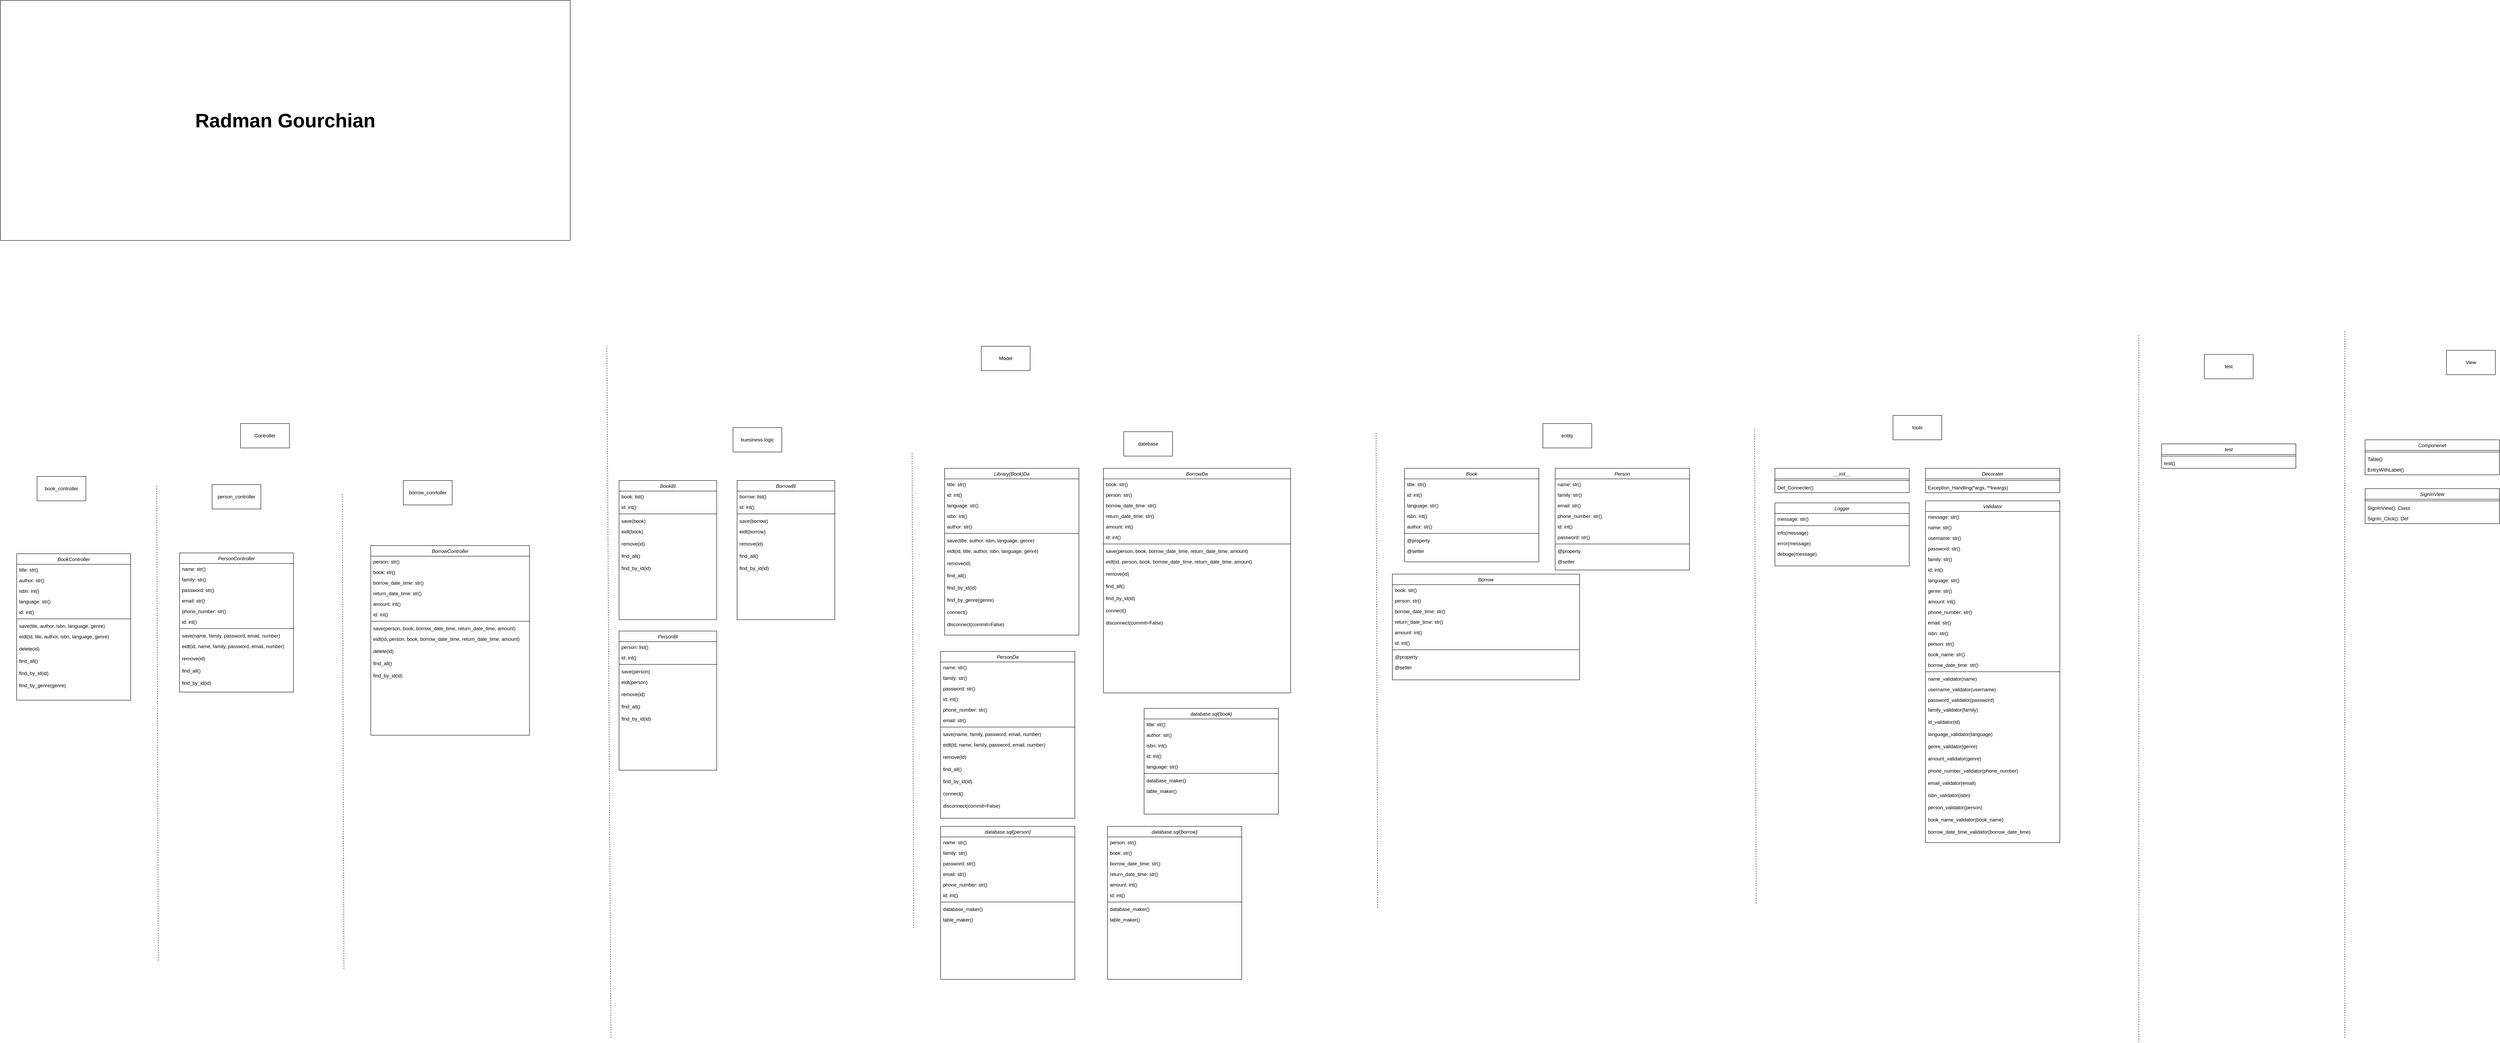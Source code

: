 <mxfile version="24.7.17">
  <diagram id="C5RBs43oDa-KdzZeNtuy" name="Page-1">
    <mxGraphModel grid="1" page="1" gridSize="10" guides="1" tooltips="1" connect="1" arrows="1" fold="1" pageScale="1" pageWidth="827" pageHeight="1169" math="0" shadow="0">
      <root>
        <mxCell id="WIyWlLk6GJQsqaUBKTNV-0" />
        <mxCell id="WIyWlLk6GJQsqaUBKTNV-1" parent="WIyWlLk6GJQsqaUBKTNV-0" />
        <mxCell id="zkfFHV4jXpPFQw0GAbJ--0" value="BookController" style="swimlane;fontStyle=2;align=center;verticalAlign=top;childLayout=stackLayout;horizontal=1;startSize=26;horizontalStack=0;resizeParent=1;resizeLast=0;collapsible=1;marginBottom=0;rounded=0;shadow=0;strokeWidth=1;" vertex="1" parent="WIyWlLk6GJQsqaUBKTNV-1">
          <mxGeometry x="70" y="220" width="280" height="360" as="geometry">
            <mxRectangle x="230" y="140" width="160" height="26" as="alternateBounds" />
          </mxGeometry>
        </mxCell>
        <mxCell id="zkfFHV4jXpPFQw0GAbJ--3" value="title: str()" style="text;align=left;verticalAlign=top;spacingLeft=4;spacingRight=4;overflow=hidden;rotatable=0;points=[[0,0.5],[1,0.5]];portConstraint=eastwest;rounded=0;shadow=0;html=0;" vertex="1" parent="zkfFHV4jXpPFQw0GAbJ--0">
          <mxGeometry y="26" width="280" height="26" as="geometry" />
        </mxCell>
        <mxCell id="37XiY53riBoy2-FLaVYN-7" value="author: str()" style="text;align=left;verticalAlign=top;spacingLeft=4;spacingRight=4;overflow=hidden;rotatable=0;points=[[0,0.5],[1,0.5]];portConstraint=eastwest;rounded=0;shadow=0;html=0;" vertex="1" parent="zkfFHV4jXpPFQw0GAbJ--0">
          <mxGeometry y="52" width="280" height="26" as="geometry" />
        </mxCell>
        <mxCell id="37XiY53riBoy2-FLaVYN-8" value="isbn: int()" style="text;align=left;verticalAlign=top;spacingLeft=4;spacingRight=4;overflow=hidden;rotatable=0;points=[[0,0.5],[1,0.5]];portConstraint=eastwest;rounded=0;shadow=0;html=0;" vertex="1" parent="zkfFHV4jXpPFQw0GAbJ--0">
          <mxGeometry y="78" width="280" height="26" as="geometry" />
        </mxCell>
        <mxCell id="37XiY53riBoy2-FLaVYN-9" value="language: str()" style="text;align=left;verticalAlign=top;spacingLeft=4;spacingRight=4;overflow=hidden;rotatable=0;points=[[0,0.5],[1,0.5]];portConstraint=eastwest;rounded=0;shadow=0;html=0;" vertex="1" parent="zkfFHV4jXpPFQw0GAbJ--0">
          <mxGeometry y="104" width="280" height="26" as="geometry" />
        </mxCell>
        <mxCell id="37XiY53riBoy2-FLaVYN-19" value="id: int()" style="text;align=left;verticalAlign=top;spacingLeft=4;spacingRight=4;overflow=hidden;rotatable=0;points=[[0,0.5],[1,0.5]];portConstraint=eastwest;rounded=0;shadow=0;html=0;" vertex="1" parent="zkfFHV4jXpPFQw0GAbJ--0">
          <mxGeometry y="130" width="280" height="26" as="geometry" />
        </mxCell>
        <mxCell id="zkfFHV4jXpPFQw0GAbJ--4" value="" style="line;html=1;strokeWidth=1;align=left;verticalAlign=middle;spacingTop=-1;spacingLeft=3;spacingRight=3;rotatable=0;labelPosition=right;points=[];portConstraint=eastwest;" vertex="1" parent="zkfFHV4jXpPFQw0GAbJ--0">
          <mxGeometry y="156" width="280" height="8" as="geometry" />
        </mxCell>
        <mxCell id="zkfFHV4jXpPFQw0GAbJ--5" value="save(tile, author, isbn, language, genre)" style="text;align=left;verticalAlign=top;spacingLeft=4;spacingRight=4;overflow=hidden;rotatable=0;points=[[0,0.5],[1,0.5]];portConstraint=eastwest;" vertex="1" parent="zkfFHV4jXpPFQw0GAbJ--0">
          <mxGeometry y="164" width="280" height="26" as="geometry" />
        </mxCell>
        <mxCell id="37XiY53riBoy2-FLaVYN-20" value="eidt(id, tile, author, isbn, language, genre)" style="text;align=left;verticalAlign=top;spacingLeft=4;spacingRight=4;overflow=hidden;rotatable=0;points=[[0,0.5],[1,0.5]];portConstraint=eastwest;" vertex="1" parent="zkfFHV4jXpPFQw0GAbJ--0">
          <mxGeometry y="190" width="280" height="30" as="geometry" />
        </mxCell>
        <mxCell id="37XiY53riBoy2-FLaVYN-22" value="delete(id)" style="text;align=left;verticalAlign=top;spacingLeft=4;spacingRight=4;overflow=hidden;rotatable=0;points=[[0,0.5],[1,0.5]];portConstraint=eastwest;" vertex="1" parent="zkfFHV4jXpPFQw0GAbJ--0">
          <mxGeometry y="220" width="280" height="30" as="geometry" />
        </mxCell>
        <mxCell id="37XiY53riBoy2-FLaVYN-23" value="find_all()" style="text;align=left;verticalAlign=top;spacingLeft=4;spacingRight=4;overflow=hidden;rotatable=0;points=[[0,0.5],[1,0.5]];portConstraint=eastwest;" vertex="1" parent="zkfFHV4jXpPFQw0GAbJ--0">
          <mxGeometry y="250" width="280" height="30" as="geometry" />
        </mxCell>
        <mxCell id="37XiY53riBoy2-FLaVYN-24" value="find_by_id(id)" style="text;align=left;verticalAlign=top;spacingLeft=4;spacingRight=4;overflow=hidden;rotatable=0;points=[[0,0.5],[1,0.5]];portConstraint=eastwest;" vertex="1" parent="zkfFHV4jXpPFQw0GAbJ--0">
          <mxGeometry y="280" width="280" height="30" as="geometry" />
        </mxCell>
        <mxCell id="37XiY53riBoy2-FLaVYN-25" value="find_by_genre(genre)" style="text;align=left;verticalAlign=top;spacingLeft=4;spacingRight=4;overflow=hidden;rotatable=0;points=[[0,0.5],[1,0.5]];portConstraint=eastwest;" vertex="1" parent="zkfFHV4jXpPFQw0GAbJ--0">
          <mxGeometry y="310" width="280" height="30" as="geometry" />
        </mxCell>
        <mxCell id="37XiY53riBoy2-FLaVYN-0" value="" style="endArrow=none;dashed=1;html=1;rounded=0;" edge="1" parent="WIyWlLk6GJQsqaUBKTNV-1">
          <mxGeometry width="50" height="50" relative="1" as="geometry">
            <mxPoint x="418" y="1220" as="sourcePoint" />
            <mxPoint x="414" y="50" as="targetPoint" />
          </mxGeometry>
        </mxCell>
        <mxCell id="37XiY53riBoy2-FLaVYN-2" value="Controller" style="rounded=0;whiteSpace=wrap;html=1;" vertex="1" parent="WIyWlLk6GJQsqaUBKTNV-1">
          <mxGeometry x="620" y="-100" width="120" height="60" as="geometry" />
        </mxCell>
        <mxCell id="37XiY53riBoy2-FLaVYN-3" value="" style="endArrow=none;dashed=1;html=1;rounded=0;" edge="1" parent="WIyWlLk6GJQsqaUBKTNV-1">
          <mxGeometry width="50" height="50" relative="1" as="geometry">
            <mxPoint x="874" y="1240" as="sourcePoint" />
            <mxPoint x="870" y="70" as="targetPoint" />
          </mxGeometry>
        </mxCell>
        <mxCell id="37XiY53riBoy2-FLaVYN-4" value="book_controller" style="rounded=0;whiteSpace=wrap;html=1;" vertex="1" parent="WIyWlLk6GJQsqaUBKTNV-1">
          <mxGeometry x="120" y="30" width="120" height="60" as="geometry" />
        </mxCell>
        <mxCell id="37XiY53riBoy2-FLaVYN-5" value="borrow_conrtoller" style="rounded=0;whiteSpace=wrap;html=1;" vertex="1" parent="WIyWlLk6GJQsqaUBKTNV-1">
          <mxGeometry x="1020" y="40" width="120" height="60" as="geometry" />
        </mxCell>
        <mxCell id="37XiY53riBoy2-FLaVYN-6" value="person_controller" style="rounded=0;whiteSpace=wrap;html=1;" vertex="1" parent="WIyWlLk6GJQsqaUBKTNV-1">
          <mxGeometry x="550" y="50" width="120" height="60" as="geometry" />
        </mxCell>
        <mxCell id="37XiY53riBoy2-FLaVYN-26" value="PersonController" style="swimlane;fontStyle=2;align=center;verticalAlign=top;childLayout=stackLayout;horizontal=1;startSize=26;horizontalStack=0;resizeParent=1;resizeLast=0;collapsible=1;marginBottom=0;rounded=0;shadow=0;strokeWidth=1;" vertex="1" parent="WIyWlLk6GJQsqaUBKTNV-1">
          <mxGeometry x="470" y="218" width="280" height="342" as="geometry">
            <mxRectangle x="230" y="140" width="160" height="26" as="alternateBounds" />
          </mxGeometry>
        </mxCell>
        <mxCell id="37XiY53riBoy2-FLaVYN-27" value="name: str()" style="text;align=left;verticalAlign=top;spacingLeft=4;spacingRight=4;overflow=hidden;rotatable=0;points=[[0,0.5],[1,0.5]];portConstraint=eastwest;rounded=0;shadow=0;html=0;" vertex="1" parent="37XiY53riBoy2-FLaVYN-26">
          <mxGeometry y="26" width="280" height="26" as="geometry" />
        </mxCell>
        <mxCell id="37XiY53riBoy2-FLaVYN-28" value="family: str()" style="text;align=left;verticalAlign=top;spacingLeft=4;spacingRight=4;overflow=hidden;rotatable=0;points=[[0,0.5],[1,0.5]];portConstraint=eastwest;rounded=0;shadow=0;html=0;" vertex="1" parent="37XiY53riBoy2-FLaVYN-26">
          <mxGeometry y="52" width="280" height="26" as="geometry" />
        </mxCell>
        <mxCell id="37XiY53riBoy2-FLaVYN-29" value="password: str()" style="text;align=left;verticalAlign=top;spacingLeft=4;spacingRight=4;overflow=hidden;rotatable=0;points=[[0,0.5],[1,0.5]];portConstraint=eastwest;rounded=0;shadow=0;html=0;" vertex="1" parent="37XiY53riBoy2-FLaVYN-26">
          <mxGeometry y="78" width="280" height="26" as="geometry" />
        </mxCell>
        <mxCell id="37XiY53riBoy2-FLaVYN-30" value="email: str()" style="text;align=left;verticalAlign=top;spacingLeft=4;spacingRight=4;overflow=hidden;rotatable=0;points=[[0,0.5],[1,0.5]];portConstraint=eastwest;rounded=0;shadow=0;html=0;" vertex="1" parent="37XiY53riBoy2-FLaVYN-26">
          <mxGeometry y="104" width="280" height="26" as="geometry" />
        </mxCell>
        <mxCell id="37XiY53riBoy2-FLaVYN-31" value="phone_number: str()" style="text;align=left;verticalAlign=top;spacingLeft=4;spacingRight=4;overflow=hidden;rotatable=0;points=[[0,0.5],[1,0.5]];portConstraint=eastwest;rounded=0;shadow=0;html=0;" vertex="1" parent="37XiY53riBoy2-FLaVYN-26">
          <mxGeometry y="130" width="280" height="26" as="geometry" />
        </mxCell>
        <mxCell id="37XiY53riBoy2-FLaVYN-39" value="id: int()" style="text;align=left;verticalAlign=top;spacingLeft=4;spacingRight=4;overflow=hidden;rotatable=0;points=[[0,0.5],[1,0.5]];portConstraint=eastwest;rounded=0;shadow=0;html=0;" vertex="1" parent="37XiY53riBoy2-FLaVYN-26">
          <mxGeometry y="156" width="280" height="26" as="geometry" />
        </mxCell>
        <mxCell id="37XiY53riBoy2-FLaVYN-32" value="" style="line;html=1;strokeWidth=1;align=left;verticalAlign=middle;spacingTop=-1;spacingLeft=3;spacingRight=3;rotatable=0;labelPosition=right;points=[];portConstraint=eastwest;" vertex="1" parent="37XiY53riBoy2-FLaVYN-26">
          <mxGeometry y="182" width="280" height="8" as="geometry" />
        </mxCell>
        <mxCell id="37XiY53riBoy2-FLaVYN-33" value="save(name, family, password, email, number)" style="text;align=left;verticalAlign=top;spacingLeft=4;spacingRight=4;overflow=hidden;rotatable=0;points=[[0,0.5],[1,0.5]];portConstraint=eastwest;" vertex="1" parent="37XiY53riBoy2-FLaVYN-26">
          <mxGeometry y="190" width="280" height="26" as="geometry" />
        </mxCell>
        <mxCell id="37XiY53riBoy2-FLaVYN-34" value="eidt(id, name, family, password, email, number)" style="text;align=left;verticalAlign=top;spacingLeft=4;spacingRight=4;overflow=hidden;rotatable=0;points=[[0,0.5],[1,0.5]];portConstraint=eastwest;" vertex="1" parent="37XiY53riBoy2-FLaVYN-26">
          <mxGeometry y="216" width="280" height="30" as="geometry" />
        </mxCell>
        <mxCell id="37XiY53riBoy2-FLaVYN-35" value="remove(id)" style="text;align=left;verticalAlign=top;spacingLeft=4;spacingRight=4;overflow=hidden;rotatable=0;points=[[0,0.5],[1,0.5]];portConstraint=eastwest;" vertex="1" parent="37XiY53riBoy2-FLaVYN-26">
          <mxGeometry y="246" width="280" height="30" as="geometry" />
        </mxCell>
        <mxCell id="37XiY53riBoy2-FLaVYN-36" value="find_all()" style="text;align=left;verticalAlign=top;spacingLeft=4;spacingRight=4;overflow=hidden;rotatable=0;points=[[0,0.5],[1,0.5]];portConstraint=eastwest;" vertex="1" parent="37XiY53riBoy2-FLaVYN-26">
          <mxGeometry y="276" width="280" height="30" as="geometry" />
        </mxCell>
        <mxCell id="37XiY53riBoy2-FLaVYN-37" value="find_by_id(id)" style="text;align=left;verticalAlign=top;spacingLeft=4;spacingRight=4;overflow=hidden;rotatable=0;points=[[0,0.5],[1,0.5]];portConstraint=eastwest;" vertex="1" parent="37XiY53riBoy2-FLaVYN-26">
          <mxGeometry y="306" width="280" height="30" as="geometry" />
        </mxCell>
        <mxCell id="37XiY53riBoy2-FLaVYN-41" value="BorrowController" style="swimlane;fontStyle=2;align=center;verticalAlign=top;childLayout=stackLayout;horizontal=1;startSize=26;horizontalStack=0;resizeParent=1;resizeLast=0;collapsible=1;marginBottom=0;rounded=0;shadow=0;strokeWidth=1;" vertex="1" parent="WIyWlLk6GJQsqaUBKTNV-1">
          <mxGeometry x="940" y="200" width="390" height="466" as="geometry">
            <mxRectangle x="230" y="140" width="160" height="26" as="alternateBounds" />
          </mxGeometry>
        </mxCell>
        <mxCell id="37XiY53riBoy2-FLaVYN-42" value="person: str()" style="text;align=left;verticalAlign=top;spacingLeft=4;spacingRight=4;overflow=hidden;rotatable=0;points=[[0,0.5],[1,0.5]];portConstraint=eastwest;rounded=0;shadow=0;html=0;" vertex="1" parent="37XiY53riBoy2-FLaVYN-41">
          <mxGeometry y="26" width="390" height="26" as="geometry" />
        </mxCell>
        <mxCell id="37XiY53riBoy2-FLaVYN-43" value="book: str()" style="text;align=left;verticalAlign=top;spacingLeft=4;spacingRight=4;overflow=hidden;rotatable=0;points=[[0,0.5],[1,0.5]];portConstraint=eastwest;rounded=0;shadow=0;html=0;" vertex="1" parent="37XiY53riBoy2-FLaVYN-41">
          <mxGeometry y="52" width="390" height="26" as="geometry" />
        </mxCell>
        <mxCell id="37XiY53riBoy2-FLaVYN-44" value="borrow_date_time: str()" style="text;align=left;verticalAlign=top;spacingLeft=4;spacingRight=4;overflow=hidden;rotatable=0;points=[[0,0.5],[1,0.5]];portConstraint=eastwest;rounded=0;shadow=0;html=0;" vertex="1" parent="37XiY53riBoy2-FLaVYN-41">
          <mxGeometry y="78" width="390" height="26" as="geometry" />
        </mxCell>
        <mxCell id="37XiY53riBoy2-FLaVYN-45" value="return_date_time: str()" style="text;align=left;verticalAlign=top;spacingLeft=4;spacingRight=4;overflow=hidden;rotatable=0;points=[[0,0.5],[1,0.5]];portConstraint=eastwest;rounded=0;shadow=0;html=0;" vertex="1" parent="37XiY53riBoy2-FLaVYN-41">
          <mxGeometry y="104" width="390" height="26" as="geometry" />
        </mxCell>
        <mxCell id="37XiY53riBoy2-FLaVYN-46" value="amount: int()" style="text;align=left;verticalAlign=top;spacingLeft=4;spacingRight=4;overflow=hidden;rotatable=0;points=[[0,0.5],[1,0.5]];portConstraint=eastwest;rounded=0;shadow=0;html=0;" vertex="1" parent="37XiY53riBoy2-FLaVYN-41">
          <mxGeometry y="130" width="390" height="26" as="geometry" />
        </mxCell>
        <mxCell id="37XiY53riBoy2-FLaVYN-47" value="id: int()" style="text;align=left;verticalAlign=top;spacingLeft=4;spacingRight=4;overflow=hidden;rotatable=0;points=[[0,0.5],[1,0.5]];portConstraint=eastwest;rounded=0;shadow=0;html=0;" vertex="1" parent="37XiY53riBoy2-FLaVYN-41">
          <mxGeometry y="156" width="390" height="26" as="geometry" />
        </mxCell>
        <mxCell id="37XiY53riBoy2-FLaVYN-48" value="" style="line;html=1;strokeWidth=1;align=left;verticalAlign=middle;spacingTop=-1;spacingLeft=3;spacingRight=3;rotatable=0;labelPosition=right;points=[];portConstraint=eastwest;" vertex="1" parent="37XiY53riBoy2-FLaVYN-41">
          <mxGeometry y="182" width="390" height="8" as="geometry" />
        </mxCell>
        <mxCell id="37XiY53riBoy2-FLaVYN-49" value="save(person, book, borrow_date_time, return_date_time, amount)" style="text;align=left;verticalAlign=top;spacingLeft=4;spacingRight=4;overflow=hidden;rotatable=0;points=[[0,0.5],[1,0.5]];portConstraint=eastwest;" vertex="1" parent="37XiY53riBoy2-FLaVYN-41">
          <mxGeometry y="190" width="390" height="26" as="geometry" />
        </mxCell>
        <mxCell id="37XiY53riBoy2-FLaVYN-50" value="eidt(id, person, book, borrow_date_time, return_date_time, amount)" style="text;align=left;verticalAlign=top;spacingLeft=4;spacingRight=4;overflow=hidden;rotatable=0;points=[[0,0.5],[1,0.5]];portConstraint=eastwest;" vertex="1" parent="37XiY53riBoy2-FLaVYN-41">
          <mxGeometry y="216" width="390" height="30" as="geometry" />
        </mxCell>
        <mxCell id="37XiY53riBoy2-FLaVYN-51" value="delete(id)" style="text;align=left;verticalAlign=top;spacingLeft=4;spacingRight=4;overflow=hidden;rotatable=0;points=[[0,0.5],[1,0.5]];portConstraint=eastwest;" vertex="1" parent="37XiY53riBoy2-FLaVYN-41">
          <mxGeometry y="246" width="390" height="30" as="geometry" />
        </mxCell>
        <mxCell id="37XiY53riBoy2-FLaVYN-52" value="find_all()" style="text;align=left;verticalAlign=top;spacingLeft=4;spacingRight=4;overflow=hidden;rotatable=0;points=[[0,0.5],[1,0.5]];portConstraint=eastwest;" vertex="1" parent="37XiY53riBoy2-FLaVYN-41">
          <mxGeometry y="276" width="390" height="30" as="geometry" />
        </mxCell>
        <mxCell id="37XiY53riBoy2-FLaVYN-53" value="find_by_id(id)" style="text;align=left;verticalAlign=top;spacingLeft=4;spacingRight=4;overflow=hidden;rotatable=0;points=[[0,0.5],[1,0.5]];portConstraint=eastwest;" vertex="1" parent="37XiY53riBoy2-FLaVYN-41">
          <mxGeometry y="306" width="390" height="30" as="geometry" />
        </mxCell>
        <mxCell id="37XiY53riBoy2-FLaVYN-54" value="" style="endArrow=none;dashed=1;html=1;rounded=0;" edge="1" parent="WIyWlLk6GJQsqaUBKTNV-1">
          <mxGeometry width="50" height="50" relative="1" as="geometry">
            <mxPoint x="1530" y="1410" as="sourcePoint" />
            <mxPoint x="1520" y="-290" as="targetPoint" />
          </mxGeometry>
        </mxCell>
        <mxCell id="37XiY53riBoy2-FLaVYN-55" value="Model" style="rounded=0;whiteSpace=wrap;html=1;" vertex="1" parent="WIyWlLk6GJQsqaUBKTNV-1">
          <mxGeometry x="2440" y="-290" width="120" height="60" as="geometry" />
        </mxCell>
        <mxCell id="37XiY53riBoy2-FLaVYN-56" value="" style="endArrow=none;dashed=1;html=1;rounded=0;" edge="1" parent="WIyWlLk6GJQsqaUBKTNV-1">
          <mxGeometry width="50" height="50" relative="1" as="geometry">
            <mxPoint x="2274" y="1140" as="sourcePoint" />
            <mxPoint x="2270" y="-30" as="targetPoint" />
          </mxGeometry>
        </mxCell>
        <mxCell id="37XiY53riBoy2-FLaVYN-57" value="buesiness logic" style="rounded=0;whiteSpace=wrap;html=1;" vertex="1" parent="WIyWlLk6GJQsqaUBKTNV-1">
          <mxGeometry x="1830" y="-90" width="120" height="60" as="geometry" />
        </mxCell>
        <mxCell id="37XiY53riBoy2-FLaVYN-58" value="datebase" style="rounded=0;whiteSpace=wrap;html=1;" vertex="1" parent="WIyWlLk6GJQsqaUBKTNV-1">
          <mxGeometry x="2790" y="-80" width="120" height="60" as="geometry" />
        </mxCell>
        <mxCell id="37XiY53riBoy2-FLaVYN-59" value="" style="endArrow=none;dashed=1;html=1;rounded=0;" edge="1" parent="WIyWlLk6GJQsqaUBKTNV-1">
          <mxGeometry width="50" height="50" relative="1" as="geometry">
            <mxPoint x="3414" y="1090" as="sourcePoint" />
            <mxPoint x="3410" y="-80" as="targetPoint" />
          </mxGeometry>
        </mxCell>
        <mxCell id="37XiY53riBoy2-FLaVYN-60" value="entity" style="rounded=0;whiteSpace=wrap;html=1;" vertex="1" parent="WIyWlLk6GJQsqaUBKTNV-1">
          <mxGeometry x="3820" y="-100" width="120" height="60" as="geometry" />
        </mxCell>
        <mxCell id="37XiY53riBoy2-FLaVYN-61" value="" style="endArrow=none;dashed=1;html=1;rounded=0;" edge="1" parent="WIyWlLk6GJQsqaUBKTNV-1">
          <mxGeometry width="50" height="50" relative="1" as="geometry">
            <mxPoint x="4344" y="1080" as="sourcePoint" />
            <mxPoint x="4340" y="-90" as="targetPoint" />
          </mxGeometry>
        </mxCell>
        <mxCell id="37XiY53riBoy2-FLaVYN-62" value="tools" style="rounded=0;whiteSpace=wrap;html=1;" vertex="1" parent="WIyWlLk6GJQsqaUBKTNV-1">
          <mxGeometry x="4680" y="-120" width="120" height="60" as="geometry" />
        </mxCell>
        <mxCell id="37XiY53riBoy2-FLaVYN-64" value="BookBl" style="swimlane;fontStyle=2;align=center;verticalAlign=top;childLayout=stackLayout;horizontal=1;startSize=26;horizontalStack=0;resizeParent=1;resizeLast=0;collapsible=1;marginBottom=0;rounded=0;shadow=0;strokeWidth=1;" vertex="1" parent="WIyWlLk6GJQsqaUBKTNV-1">
          <mxGeometry x="1550" y="40" width="240" height="342" as="geometry">
            <mxRectangle x="230" y="140" width="160" height="26" as="alternateBounds" />
          </mxGeometry>
        </mxCell>
        <mxCell id="37XiY53riBoy2-FLaVYN-65" value="book: list()" style="text;align=left;verticalAlign=top;spacingLeft=4;spacingRight=4;overflow=hidden;rotatable=0;points=[[0,0.5],[1,0.5]];portConstraint=eastwest;rounded=0;shadow=0;html=0;" vertex="1" parent="37XiY53riBoy2-FLaVYN-64">
          <mxGeometry y="26" width="240" height="26" as="geometry" />
        </mxCell>
        <mxCell id="37XiY53riBoy2-FLaVYN-77" value="id: int()" style="text;align=left;verticalAlign=top;spacingLeft=4;spacingRight=4;overflow=hidden;rotatable=0;points=[[0,0.5],[1,0.5]];portConstraint=eastwest;rounded=0;shadow=0;html=0;" vertex="1" parent="37XiY53riBoy2-FLaVYN-64">
          <mxGeometry y="52" width="240" height="26" as="geometry" />
        </mxCell>
        <mxCell id="37XiY53riBoy2-FLaVYN-71" value="" style="line;html=1;strokeWidth=1;align=left;verticalAlign=middle;spacingTop=-1;spacingLeft=3;spacingRight=3;rotatable=0;labelPosition=right;points=[];portConstraint=eastwest;" vertex="1" parent="37XiY53riBoy2-FLaVYN-64">
          <mxGeometry y="78" width="240" height="8" as="geometry" />
        </mxCell>
        <mxCell id="37XiY53riBoy2-FLaVYN-72" value="save(book)" style="text;align=left;verticalAlign=top;spacingLeft=4;spacingRight=4;overflow=hidden;rotatable=0;points=[[0,0.5],[1,0.5]];portConstraint=eastwest;" vertex="1" parent="37XiY53riBoy2-FLaVYN-64">
          <mxGeometry y="86" width="240" height="26" as="geometry" />
        </mxCell>
        <mxCell id="37XiY53riBoy2-FLaVYN-73" value="eidt(book)" style="text;align=left;verticalAlign=top;spacingLeft=4;spacingRight=4;overflow=hidden;rotatable=0;points=[[0,0.5],[1,0.5]];portConstraint=eastwest;" vertex="1" parent="37XiY53riBoy2-FLaVYN-64">
          <mxGeometry y="112" width="240" height="30" as="geometry" />
        </mxCell>
        <mxCell id="37XiY53riBoy2-FLaVYN-74" value="remove(id)" style="text;align=left;verticalAlign=top;spacingLeft=4;spacingRight=4;overflow=hidden;rotatable=0;points=[[0,0.5],[1,0.5]];portConstraint=eastwest;" vertex="1" parent="37XiY53riBoy2-FLaVYN-64">
          <mxGeometry y="142" width="240" height="30" as="geometry" />
        </mxCell>
        <mxCell id="37XiY53riBoy2-FLaVYN-75" value="find_all()" style="text;align=left;verticalAlign=top;spacingLeft=4;spacingRight=4;overflow=hidden;rotatable=0;points=[[0,0.5],[1,0.5]];portConstraint=eastwest;" vertex="1" parent="37XiY53riBoy2-FLaVYN-64">
          <mxGeometry y="172" width="240" height="30" as="geometry" />
        </mxCell>
        <mxCell id="37XiY53riBoy2-FLaVYN-76" value="find_by_id(id)" style="text;align=left;verticalAlign=top;spacingLeft=4;spacingRight=4;overflow=hidden;rotatable=0;points=[[0,0.5],[1,0.5]];portConstraint=eastwest;" vertex="1" parent="37XiY53riBoy2-FLaVYN-64">
          <mxGeometry y="202" width="240" height="30" as="geometry" />
        </mxCell>
        <mxCell id="37XiY53riBoy2-FLaVYN-79" value="BorrowBl" style="swimlane;fontStyle=2;align=center;verticalAlign=top;childLayout=stackLayout;horizontal=1;startSize=26;horizontalStack=0;resizeParent=1;resizeLast=0;collapsible=1;marginBottom=0;rounded=0;shadow=0;strokeWidth=1;" vertex="1" parent="WIyWlLk6GJQsqaUBKTNV-1">
          <mxGeometry x="1840" y="40" width="240" height="342" as="geometry">
            <mxRectangle x="230" y="140" width="160" height="26" as="alternateBounds" />
          </mxGeometry>
        </mxCell>
        <mxCell id="37XiY53riBoy2-FLaVYN-80" value="borrow: list()" style="text;align=left;verticalAlign=top;spacingLeft=4;spacingRight=4;overflow=hidden;rotatable=0;points=[[0,0.5],[1,0.5]];portConstraint=eastwest;rounded=0;shadow=0;html=0;" vertex="1" parent="37XiY53riBoy2-FLaVYN-79">
          <mxGeometry y="26" width="240" height="26" as="geometry" />
        </mxCell>
        <mxCell id="37XiY53riBoy2-FLaVYN-81" value="id: int()" style="text;align=left;verticalAlign=top;spacingLeft=4;spacingRight=4;overflow=hidden;rotatable=0;points=[[0,0.5],[1,0.5]];portConstraint=eastwest;rounded=0;shadow=0;html=0;" vertex="1" parent="37XiY53riBoy2-FLaVYN-79">
          <mxGeometry y="52" width="240" height="26" as="geometry" />
        </mxCell>
        <mxCell id="37XiY53riBoy2-FLaVYN-82" value="" style="line;html=1;strokeWidth=1;align=left;verticalAlign=middle;spacingTop=-1;spacingLeft=3;spacingRight=3;rotatable=0;labelPosition=right;points=[];portConstraint=eastwest;" vertex="1" parent="37XiY53riBoy2-FLaVYN-79">
          <mxGeometry y="78" width="240" height="8" as="geometry" />
        </mxCell>
        <mxCell id="37XiY53riBoy2-FLaVYN-83" value="save(borrow)" style="text;align=left;verticalAlign=top;spacingLeft=4;spacingRight=4;overflow=hidden;rotatable=0;points=[[0,0.5],[1,0.5]];portConstraint=eastwest;" vertex="1" parent="37XiY53riBoy2-FLaVYN-79">
          <mxGeometry y="86" width="240" height="26" as="geometry" />
        </mxCell>
        <mxCell id="37XiY53riBoy2-FLaVYN-84" value="eidt(borrow)" style="text;align=left;verticalAlign=top;spacingLeft=4;spacingRight=4;overflow=hidden;rotatable=0;points=[[0,0.5],[1,0.5]];portConstraint=eastwest;" vertex="1" parent="37XiY53riBoy2-FLaVYN-79">
          <mxGeometry y="112" width="240" height="30" as="geometry" />
        </mxCell>
        <mxCell id="37XiY53riBoy2-FLaVYN-85" value="remove(id)" style="text;align=left;verticalAlign=top;spacingLeft=4;spacingRight=4;overflow=hidden;rotatable=0;points=[[0,0.5],[1,0.5]];portConstraint=eastwest;" vertex="1" parent="37XiY53riBoy2-FLaVYN-79">
          <mxGeometry y="142" width="240" height="30" as="geometry" />
        </mxCell>
        <mxCell id="37XiY53riBoy2-FLaVYN-86" value="find_all()" style="text;align=left;verticalAlign=top;spacingLeft=4;spacingRight=4;overflow=hidden;rotatable=0;points=[[0,0.5],[1,0.5]];portConstraint=eastwest;" vertex="1" parent="37XiY53riBoy2-FLaVYN-79">
          <mxGeometry y="172" width="240" height="30" as="geometry" />
        </mxCell>
        <mxCell id="37XiY53riBoy2-FLaVYN-87" value="find_by_id(id)" style="text;align=left;verticalAlign=top;spacingLeft=4;spacingRight=4;overflow=hidden;rotatable=0;points=[[0,0.5],[1,0.5]];portConstraint=eastwest;" vertex="1" parent="37XiY53riBoy2-FLaVYN-79">
          <mxGeometry y="202" width="240" height="30" as="geometry" />
        </mxCell>
        <mxCell id="37XiY53riBoy2-FLaVYN-88" value="PersonBl" style="swimlane;fontStyle=2;align=center;verticalAlign=top;childLayout=stackLayout;horizontal=1;startSize=26;horizontalStack=0;resizeParent=1;resizeLast=0;collapsible=1;marginBottom=0;rounded=0;shadow=0;strokeWidth=1;" vertex="1" parent="WIyWlLk6GJQsqaUBKTNV-1">
          <mxGeometry x="1550" y="410" width="240" height="342" as="geometry">
            <mxRectangle x="230" y="140" width="160" height="26" as="alternateBounds" />
          </mxGeometry>
        </mxCell>
        <mxCell id="37XiY53riBoy2-FLaVYN-89" value="person: list()" style="text;align=left;verticalAlign=top;spacingLeft=4;spacingRight=4;overflow=hidden;rotatable=0;points=[[0,0.5],[1,0.5]];portConstraint=eastwest;rounded=0;shadow=0;html=0;" vertex="1" parent="37XiY53riBoy2-FLaVYN-88">
          <mxGeometry y="26" width="240" height="26" as="geometry" />
        </mxCell>
        <mxCell id="37XiY53riBoy2-FLaVYN-90" value="id: int()" style="text;align=left;verticalAlign=top;spacingLeft=4;spacingRight=4;overflow=hidden;rotatable=0;points=[[0,0.5],[1,0.5]];portConstraint=eastwest;rounded=0;shadow=0;html=0;" vertex="1" parent="37XiY53riBoy2-FLaVYN-88">
          <mxGeometry y="52" width="240" height="26" as="geometry" />
        </mxCell>
        <mxCell id="37XiY53riBoy2-FLaVYN-91" value="" style="line;html=1;strokeWidth=1;align=left;verticalAlign=middle;spacingTop=-1;spacingLeft=3;spacingRight=3;rotatable=0;labelPosition=right;points=[];portConstraint=eastwest;" vertex="1" parent="37XiY53riBoy2-FLaVYN-88">
          <mxGeometry y="78" width="240" height="8" as="geometry" />
        </mxCell>
        <mxCell id="37XiY53riBoy2-FLaVYN-92" value="save(person)" style="text;align=left;verticalAlign=top;spacingLeft=4;spacingRight=4;overflow=hidden;rotatable=0;points=[[0,0.5],[1,0.5]];portConstraint=eastwest;" vertex="1" parent="37XiY53riBoy2-FLaVYN-88">
          <mxGeometry y="86" width="240" height="26" as="geometry" />
        </mxCell>
        <mxCell id="37XiY53riBoy2-FLaVYN-93" value="eidt(person)" style="text;align=left;verticalAlign=top;spacingLeft=4;spacingRight=4;overflow=hidden;rotatable=0;points=[[0,0.5],[1,0.5]];portConstraint=eastwest;" vertex="1" parent="37XiY53riBoy2-FLaVYN-88">
          <mxGeometry y="112" width="240" height="30" as="geometry" />
        </mxCell>
        <mxCell id="37XiY53riBoy2-FLaVYN-94" value="remove(id)" style="text;align=left;verticalAlign=top;spacingLeft=4;spacingRight=4;overflow=hidden;rotatable=0;points=[[0,0.5],[1,0.5]];portConstraint=eastwest;" vertex="1" parent="37XiY53riBoy2-FLaVYN-88">
          <mxGeometry y="142" width="240" height="30" as="geometry" />
        </mxCell>
        <mxCell id="37XiY53riBoy2-FLaVYN-95" value="find_all()" style="text;align=left;verticalAlign=top;spacingLeft=4;spacingRight=4;overflow=hidden;rotatable=0;points=[[0,0.5],[1,0.5]];portConstraint=eastwest;" vertex="1" parent="37XiY53riBoy2-FLaVYN-88">
          <mxGeometry y="172" width="240" height="30" as="geometry" />
        </mxCell>
        <mxCell id="37XiY53riBoy2-FLaVYN-96" value="find_by_id(id)" style="text;align=left;verticalAlign=top;spacingLeft=4;spacingRight=4;overflow=hidden;rotatable=0;points=[[0,0.5],[1,0.5]];portConstraint=eastwest;" vertex="1" parent="37XiY53riBoy2-FLaVYN-88">
          <mxGeometry y="202" width="240" height="30" as="geometry" />
        </mxCell>
        <mxCell id="37XiY53riBoy2-FLaVYN-97" value="Library(Book)Da" style="swimlane;fontStyle=2;align=center;verticalAlign=top;childLayout=stackLayout;horizontal=1;startSize=26;horizontalStack=0;resizeParent=1;resizeLast=0;collapsible=1;marginBottom=0;rounded=0;shadow=0;strokeWidth=1;" vertex="1" parent="WIyWlLk6GJQsqaUBKTNV-1">
          <mxGeometry x="2350" y="10" width="330" height="410" as="geometry">
            <mxRectangle x="230" y="140" width="160" height="26" as="alternateBounds" />
          </mxGeometry>
        </mxCell>
        <mxCell id="37XiY53riBoy2-FLaVYN-111" value="title: str()" style="text;align=left;verticalAlign=top;spacingLeft=4;spacingRight=4;overflow=hidden;rotatable=0;points=[[0,0.5],[1,0.5]];portConstraint=eastwest;rounded=0;shadow=0;html=0;" vertex="1" parent="37XiY53riBoy2-FLaVYN-97">
          <mxGeometry y="26" width="330" height="26" as="geometry" />
        </mxCell>
        <mxCell id="37XiY53riBoy2-FLaVYN-115" value="id: int()" style="text;align=left;verticalAlign=top;spacingLeft=4;spacingRight=4;overflow=hidden;rotatable=0;points=[[0,0.5],[1,0.5]];portConstraint=eastwest;rounded=0;shadow=0;html=0;" vertex="1" parent="37XiY53riBoy2-FLaVYN-97">
          <mxGeometry y="52" width="330" height="26" as="geometry" />
        </mxCell>
        <mxCell id="37XiY53riBoy2-FLaVYN-114" value="language: str()" style="text;align=left;verticalAlign=top;spacingLeft=4;spacingRight=4;overflow=hidden;rotatable=0;points=[[0,0.5],[1,0.5]];portConstraint=eastwest;rounded=0;shadow=0;html=0;" vertex="1" parent="37XiY53riBoy2-FLaVYN-97">
          <mxGeometry y="78" width="330" height="26" as="geometry" />
        </mxCell>
        <mxCell id="37XiY53riBoy2-FLaVYN-113" value="isbn: int()" style="text;align=left;verticalAlign=top;spacingLeft=4;spacingRight=4;overflow=hidden;rotatable=0;points=[[0,0.5],[1,0.5]];portConstraint=eastwest;rounded=0;shadow=0;html=0;" vertex="1" parent="37XiY53riBoy2-FLaVYN-97">
          <mxGeometry y="104" width="330" height="26" as="geometry" />
        </mxCell>
        <mxCell id="37XiY53riBoy2-FLaVYN-112" value="author: str()" style="text;align=left;verticalAlign=top;spacingLeft=4;spacingRight=4;overflow=hidden;rotatable=0;points=[[0,0.5],[1,0.5]];portConstraint=eastwest;rounded=0;shadow=0;html=0;" vertex="1" parent="37XiY53riBoy2-FLaVYN-97">
          <mxGeometry y="130" width="330" height="26" as="geometry" />
        </mxCell>
        <mxCell id="37XiY53riBoy2-FLaVYN-100" value="" style="line;html=1;strokeWidth=1;align=left;verticalAlign=middle;spacingTop=-1;spacingLeft=3;spacingRight=3;rotatable=0;labelPosition=right;points=[];portConstraint=eastwest;" vertex="1" parent="37XiY53riBoy2-FLaVYN-97">
          <mxGeometry y="156" width="330" height="8" as="geometry" />
        </mxCell>
        <mxCell id="37XiY53riBoy2-FLaVYN-101" value="save(title, author, isbn, language, genre)" style="text;align=left;verticalAlign=top;spacingLeft=4;spacingRight=4;overflow=hidden;rotatable=0;points=[[0,0.5],[1,0.5]];portConstraint=eastwest;" vertex="1" parent="37XiY53riBoy2-FLaVYN-97">
          <mxGeometry y="164" width="330" height="26" as="geometry" />
        </mxCell>
        <mxCell id="37XiY53riBoy2-FLaVYN-102" value="eidt(id, title, author, isbn, language, genre)" style="text;align=left;verticalAlign=top;spacingLeft=4;spacingRight=4;overflow=hidden;rotatable=0;points=[[0,0.5],[1,0.5]];portConstraint=eastwest;" vertex="1" parent="37XiY53riBoy2-FLaVYN-97">
          <mxGeometry y="190" width="330" height="30" as="geometry" />
        </mxCell>
        <mxCell id="37XiY53riBoy2-FLaVYN-103" value="remove(id)" style="text;align=left;verticalAlign=top;spacingLeft=4;spacingRight=4;overflow=hidden;rotatable=0;points=[[0,0.5],[1,0.5]];portConstraint=eastwest;" vertex="1" parent="37XiY53riBoy2-FLaVYN-97">
          <mxGeometry y="220" width="330" height="30" as="geometry" />
        </mxCell>
        <mxCell id="37XiY53riBoy2-FLaVYN-104" value="find_all()" style="text;align=left;verticalAlign=top;spacingLeft=4;spacingRight=4;overflow=hidden;rotatable=0;points=[[0,0.5],[1,0.5]];portConstraint=eastwest;" vertex="1" parent="37XiY53riBoy2-FLaVYN-97">
          <mxGeometry y="250" width="330" height="30" as="geometry" />
        </mxCell>
        <mxCell id="37XiY53riBoy2-FLaVYN-105" value="find_by_id(id)" style="text;align=left;verticalAlign=top;spacingLeft=4;spacingRight=4;overflow=hidden;rotatable=0;points=[[0,0.5],[1,0.5]];portConstraint=eastwest;" vertex="1" parent="37XiY53riBoy2-FLaVYN-97">
          <mxGeometry y="280" width="330" height="30" as="geometry" />
        </mxCell>
        <mxCell id="37XiY53riBoy2-FLaVYN-118" value="find_by_genre(genre)" style="text;align=left;verticalAlign=top;spacingLeft=4;spacingRight=4;overflow=hidden;rotatable=0;points=[[0,0.5],[1,0.5]];portConstraint=eastwest;" vertex="1" parent="37XiY53riBoy2-FLaVYN-97">
          <mxGeometry y="310" width="330" height="30" as="geometry" />
        </mxCell>
        <mxCell id="37XiY53riBoy2-FLaVYN-116" value="connect()" style="text;align=left;verticalAlign=top;spacingLeft=4;spacingRight=4;overflow=hidden;rotatable=0;points=[[0,0.5],[1,0.5]];portConstraint=eastwest;" vertex="1" parent="37XiY53riBoy2-FLaVYN-97">
          <mxGeometry y="340" width="330" height="30" as="geometry" />
        </mxCell>
        <mxCell id="37XiY53riBoy2-FLaVYN-117" value="disconnect(commit=False)" style="text;align=left;verticalAlign=top;spacingLeft=4;spacingRight=4;overflow=hidden;rotatable=0;points=[[0,0.5],[1,0.5]];portConstraint=eastwest;" vertex="1" parent="37XiY53riBoy2-FLaVYN-97">
          <mxGeometry y="370" width="330" height="30" as="geometry" />
        </mxCell>
        <mxCell id="37XiY53riBoy2-FLaVYN-119" value="BorrowDa" style="swimlane;fontStyle=2;align=center;verticalAlign=top;childLayout=stackLayout;horizontal=1;startSize=26;horizontalStack=0;resizeParent=1;resizeLast=0;collapsible=1;marginBottom=0;rounded=0;shadow=0;strokeWidth=1;" vertex="1" parent="WIyWlLk6GJQsqaUBKTNV-1">
          <mxGeometry x="2740" y="10" width="460" height="552" as="geometry">
            <mxRectangle x="230" y="140" width="160" height="26" as="alternateBounds" />
          </mxGeometry>
        </mxCell>
        <mxCell id="37XiY53riBoy2-FLaVYN-163" value="book: str()" style="text;align=left;verticalAlign=top;spacingLeft=4;spacingRight=4;overflow=hidden;rotatable=0;points=[[0,0.5],[1,0.5]];portConstraint=eastwest;rounded=0;shadow=0;html=0;" vertex="1" parent="37XiY53riBoy2-FLaVYN-119">
          <mxGeometry y="26" width="460" height="26" as="geometry" />
        </mxCell>
        <mxCell id="37XiY53riBoy2-FLaVYN-162" value="person: str()" style="text;align=left;verticalAlign=top;spacingLeft=4;spacingRight=4;overflow=hidden;rotatable=0;points=[[0,0.5],[1,0.5]];portConstraint=eastwest;rounded=0;shadow=0;html=0;" vertex="1" parent="37XiY53riBoy2-FLaVYN-119">
          <mxGeometry y="52" width="460" height="26" as="geometry" />
        </mxCell>
        <mxCell id="37XiY53riBoy2-FLaVYN-164" value="borrow_date_time: str()" style="text;align=left;verticalAlign=top;spacingLeft=4;spacingRight=4;overflow=hidden;rotatable=0;points=[[0,0.5],[1,0.5]];portConstraint=eastwest;rounded=0;shadow=0;html=0;" vertex="1" parent="37XiY53riBoy2-FLaVYN-119">
          <mxGeometry y="78" width="460" height="26" as="geometry" />
        </mxCell>
        <mxCell id="37XiY53riBoy2-FLaVYN-165" value="return_date_time: str()" style="text;align=left;verticalAlign=top;spacingLeft=4;spacingRight=4;overflow=hidden;rotatable=0;points=[[0,0.5],[1,0.5]];portConstraint=eastwest;rounded=0;shadow=0;html=0;" vertex="1" parent="37XiY53riBoy2-FLaVYN-119">
          <mxGeometry y="104" width="460" height="26" as="geometry" />
        </mxCell>
        <mxCell id="37XiY53riBoy2-FLaVYN-166" value="amount: int()" style="text;align=left;verticalAlign=top;spacingLeft=4;spacingRight=4;overflow=hidden;rotatable=0;points=[[0,0.5],[1,0.5]];portConstraint=eastwest;rounded=0;shadow=0;html=0;" vertex="1" parent="37XiY53riBoy2-FLaVYN-119">
          <mxGeometry y="130" width="460" height="26" as="geometry" />
        </mxCell>
        <mxCell id="37XiY53riBoy2-FLaVYN-167" value="id: int()" style="text;align=left;verticalAlign=top;spacingLeft=4;spacingRight=4;overflow=hidden;rotatable=0;points=[[0,0.5],[1,0.5]];portConstraint=eastwest;rounded=0;shadow=0;html=0;" vertex="1" parent="37XiY53riBoy2-FLaVYN-119">
          <mxGeometry y="156" width="460" height="26" as="geometry" />
        </mxCell>
        <mxCell id="37XiY53riBoy2-FLaVYN-125" value="" style="line;html=1;strokeWidth=1;align=left;verticalAlign=middle;spacingTop=-1;spacingLeft=3;spacingRight=3;rotatable=0;labelPosition=right;points=[];portConstraint=eastwest;" vertex="1" parent="37XiY53riBoy2-FLaVYN-119">
          <mxGeometry y="182" width="460" height="8" as="geometry" />
        </mxCell>
        <mxCell id="37XiY53riBoy2-FLaVYN-126" value="save(person, book, borrow_date_time, return_date_time, amount)" style="text;align=left;verticalAlign=top;spacingLeft=4;spacingRight=4;overflow=hidden;rotatable=0;points=[[0,0.5],[1,0.5]];portConstraint=eastwest;" vertex="1" parent="37XiY53riBoy2-FLaVYN-119">
          <mxGeometry y="190" width="460" height="26" as="geometry" />
        </mxCell>
        <mxCell id="37XiY53riBoy2-FLaVYN-127" value="eidt(id, person, book, borrow_date_time, return_date_time, amount)" style="text;align=left;verticalAlign=top;spacingLeft=4;spacingRight=4;overflow=hidden;rotatable=0;points=[[0,0.5],[1,0.5]];portConstraint=eastwest;" vertex="1" parent="37XiY53riBoy2-FLaVYN-119">
          <mxGeometry y="216" width="460" height="30" as="geometry" />
        </mxCell>
        <mxCell id="37XiY53riBoy2-FLaVYN-128" value="remove(id)" style="text;align=left;verticalAlign=top;spacingLeft=4;spacingRight=4;overflow=hidden;rotatable=0;points=[[0,0.5],[1,0.5]];portConstraint=eastwest;" vertex="1" parent="37XiY53riBoy2-FLaVYN-119">
          <mxGeometry y="246" width="460" height="30" as="geometry" />
        </mxCell>
        <mxCell id="37XiY53riBoy2-FLaVYN-129" value="find_all()" style="text;align=left;verticalAlign=top;spacingLeft=4;spacingRight=4;overflow=hidden;rotatable=0;points=[[0,0.5],[1,0.5]];portConstraint=eastwest;" vertex="1" parent="37XiY53riBoy2-FLaVYN-119">
          <mxGeometry y="276" width="460" height="30" as="geometry" />
        </mxCell>
        <mxCell id="37XiY53riBoy2-FLaVYN-130" value="find_by_id(id)" style="text;align=left;verticalAlign=top;spacingLeft=4;spacingRight=4;overflow=hidden;rotatable=0;points=[[0,0.5],[1,0.5]];portConstraint=eastwest;" vertex="1" parent="37XiY53riBoy2-FLaVYN-119">
          <mxGeometry y="306" width="460" height="30" as="geometry" />
        </mxCell>
        <mxCell id="37XiY53riBoy2-FLaVYN-132" value="connect()" style="text;align=left;verticalAlign=top;spacingLeft=4;spacingRight=4;overflow=hidden;rotatable=0;points=[[0,0.5],[1,0.5]];portConstraint=eastwest;" vertex="1" parent="37XiY53riBoy2-FLaVYN-119">
          <mxGeometry y="336" width="460" height="30" as="geometry" />
        </mxCell>
        <mxCell id="37XiY53riBoy2-FLaVYN-133" value="disconnect(commit=False)" style="text;align=left;verticalAlign=top;spacingLeft=4;spacingRight=4;overflow=hidden;rotatable=0;points=[[0,0.5],[1,0.5]];portConstraint=eastwest;" vertex="1" parent="37XiY53riBoy2-FLaVYN-119">
          <mxGeometry y="366" width="460" height="30" as="geometry" />
        </mxCell>
        <mxCell id="37XiY53riBoy2-FLaVYN-147" value="PersonDa" style="swimlane;fontStyle=2;align=center;verticalAlign=top;childLayout=stackLayout;horizontal=1;startSize=26;horizontalStack=0;resizeParent=1;resizeLast=0;collapsible=1;marginBottom=0;rounded=0;shadow=0;strokeWidth=1;" vertex="1" parent="WIyWlLk6GJQsqaUBKTNV-1">
          <mxGeometry x="2340" y="460" width="330" height="410" as="geometry">
            <mxRectangle x="230" y="140" width="160" height="26" as="alternateBounds" />
          </mxGeometry>
        </mxCell>
        <mxCell id="37XiY53riBoy2-FLaVYN-148" value="name: str()" style="text;align=left;verticalAlign=top;spacingLeft=4;spacingRight=4;overflow=hidden;rotatable=0;points=[[0,0.5],[1,0.5]];portConstraint=eastwest;rounded=0;shadow=0;html=0;" vertex="1" parent="37XiY53riBoy2-FLaVYN-147">
          <mxGeometry y="26" width="330" height="26" as="geometry" />
        </mxCell>
        <mxCell id="37XiY53riBoy2-FLaVYN-149" value="family: str()" style="text;align=left;verticalAlign=top;spacingLeft=4;spacingRight=4;overflow=hidden;rotatable=0;points=[[0,0.5],[1,0.5]];portConstraint=eastwest;rounded=0;shadow=0;html=0;" vertex="1" parent="37XiY53riBoy2-FLaVYN-147">
          <mxGeometry y="52" width="330" height="26" as="geometry" />
        </mxCell>
        <mxCell id="37XiY53riBoy2-FLaVYN-150" value="password: str()" style="text;align=left;verticalAlign=top;spacingLeft=4;spacingRight=4;overflow=hidden;rotatable=0;points=[[0,0.5],[1,0.5]];portConstraint=eastwest;rounded=0;shadow=0;html=0;" vertex="1" parent="37XiY53riBoy2-FLaVYN-147">
          <mxGeometry y="78" width="330" height="26" as="geometry" />
        </mxCell>
        <mxCell id="37XiY53riBoy2-FLaVYN-151" value="id: int()" style="text;align=left;verticalAlign=top;spacingLeft=4;spacingRight=4;overflow=hidden;rotatable=0;points=[[0,0.5],[1,0.5]];portConstraint=eastwest;rounded=0;shadow=0;html=0;" vertex="1" parent="37XiY53riBoy2-FLaVYN-147">
          <mxGeometry y="104" width="330" height="26" as="geometry" />
        </mxCell>
        <mxCell id="37XiY53riBoy2-FLaVYN-152" value="phone_number: str()" style="text;align=left;verticalAlign=top;spacingLeft=4;spacingRight=4;overflow=hidden;rotatable=0;points=[[0,0.5],[1,0.5]];portConstraint=eastwest;rounded=0;shadow=0;html=0;" vertex="1" parent="37XiY53riBoy2-FLaVYN-147">
          <mxGeometry y="130" width="330" height="26" as="geometry" />
        </mxCell>
        <mxCell id="37XiY53riBoy2-FLaVYN-153" value="email: str()" style="text;align=left;verticalAlign=top;spacingLeft=4;spacingRight=4;overflow=hidden;rotatable=0;points=[[0,0.5],[1,0.5]];portConstraint=eastwest;rounded=0;shadow=0;html=0;" vertex="1" parent="37XiY53riBoy2-FLaVYN-147">
          <mxGeometry y="156" width="330" height="26" as="geometry" />
        </mxCell>
        <mxCell id="37XiY53riBoy2-FLaVYN-154" value="" style="line;html=1;strokeWidth=1;align=left;verticalAlign=middle;spacingTop=-1;spacingLeft=3;spacingRight=3;rotatable=0;labelPosition=right;points=[];portConstraint=eastwest;" vertex="1" parent="37XiY53riBoy2-FLaVYN-147">
          <mxGeometry y="182" width="330" height="8" as="geometry" />
        </mxCell>
        <mxCell id="37XiY53riBoy2-FLaVYN-155" value="save(name, family, password, email, number)" style="text;align=left;verticalAlign=top;spacingLeft=4;spacingRight=4;overflow=hidden;rotatable=0;points=[[0,0.5],[1,0.5]];portConstraint=eastwest;" vertex="1" parent="37XiY53riBoy2-FLaVYN-147">
          <mxGeometry y="190" width="330" height="26" as="geometry" />
        </mxCell>
        <mxCell id="37XiY53riBoy2-FLaVYN-156" value="eidt(id, name, family, password, email, number)" style="text;align=left;verticalAlign=top;spacingLeft=4;spacingRight=4;overflow=hidden;rotatable=0;points=[[0,0.5],[1,0.5]];portConstraint=eastwest;" vertex="1" parent="37XiY53riBoy2-FLaVYN-147">
          <mxGeometry y="216" width="330" height="30" as="geometry" />
        </mxCell>
        <mxCell id="37XiY53riBoy2-FLaVYN-157" value="remove(id)" style="text;align=left;verticalAlign=top;spacingLeft=4;spacingRight=4;overflow=hidden;rotatable=0;points=[[0,0.5],[1,0.5]];portConstraint=eastwest;" vertex="1" parent="37XiY53riBoy2-FLaVYN-147">
          <mxGeometry y="246" width="330" height="30" as="geometry" />
        </mxCell>
        <mxCell id="37XiY53riBoy2-FLaVYN-158" value="find_all()" style="text;align=left;verticalAlign=top;spacingLeft=4;spacingRight=4;overflow=hidden;rotatable=0;points=[[0,0.5],[1,0.5]];portConstraint=eastwest;" vertex="1" parent="37XiY53riBoy2-FLaVYN-147">
          <mxGeometry y="276" width="330" height="30" as="geometry" />
        </mxCell>
        <mxCell id="37XiY53riBoy2-FLaVYN-159" value="find_by_id(id)" style="text;align=left;verticalAlign=top;spacingLeft=4;spacingRight=4;overflow=hidden;rotatable=0;points=[[0,0.5],[1,0.5]];portConstraint=eastwest;" vertex="1" parent="37XiY53riBoy2-FLaVYN-147">
          <mxGeometry y="306" width="330" height="30" as="geometry" />
        </mxCell>
        <mxCell id="37XiY53riBoy2-FLaVYN-160" value="connect()" style="text;align=left;verticalAlign=top;spacingLeft=4;spacingRight=4;overflow=hidden;rotatable=0;points=[[0,0.5],[1,0.5]];portConstraint=eastwest;" vertex="1" parent="37XiY53riBoy2-FLaVYN-147">
          <mxGeometry y="336" width="330" height="30" as="geometry" />
        </mxCell>
        <mxCell id="37XiY53riBoy2-FLaVYN-161" value="disconnect(commit=False)" style="text;align=left;verticalAlign=top;spacingLeft=4;spacingRight=4;overflow=hidden;rotatable=0;points=[[0,0.5],[1,0.5]];portConstraint=eastwest;" vertex="1" parent="37XiY53riBoy2-FLaVYN-147">
          <mxGeometry y="366" width="330" height="30" as="geometry" />
        </mxCell>
        <mxCell id="37XiY53riBoy2-FLaVYN-168" value="database.sql(book)" style="swimlane;fontStyle=2;align=center;verticalAlign=top;childLayout=stackLayout;horizontal=1;startSize=26;horizontalStack=0;resizeParent=1;resizeLast=0;collapsible=1;marginBottom=0;rounded=0;shadow=0;strokeWidth=1;" vertex="1" parent="WIyWlLk6GJQsqaUBKTNV-1">
          <mxGeometry x="2840" y="600" width="330" height="260" as="geometry">
            <mxRectangle x="230" y="140" width="160" height="26" as="alternateBounds" />
          </mxGeometry>
        </mxCell>
        <mxCell id="37XiY53riBoy2-FLaVYN-189" value="title: str()" style="text;align=left;verticalAlign=top;spacingLeft=4;spacingRight=4;overflow=hidden;rotatable=0;points=[[0,0.5],[1,0.5]];portConstraint=eastwest;rounded=0;shadow=0;html=0;" vertex="1" parent="37XiY53riBoy2-FLaVYN-168">
          <mxGeometry y="26" width="330" height="26" as="geometry" />
        </mxCell>
        <mxCell id="37XiY53riBoy2-FLaVYN-190" value="author: str()" style="text;align=left;verticalAlign=top;spacingLeft=4;spacingRight=4;overflow=hidden;rotatable=0;points=[[0,0.5],[1,0.5]];portConstraint=eastwest;rounded=0;shadow=0;html=0;" vertex="1" parent="37XiY53riBoy2-FLaVYN-168">
          <mxGeometry y="52" width="330" height="26" as="geometry" />
        </mxCell>
        <mxCell id="37XiY53riBoy2-FLaVYN-191" value="isbn: int()" style="text;align=left;verticalAlign=top;spacingLeft=4;spacingRight=4;overflow=hidden;rotatable=0;points=[[0,0.5],[1,0.5]];portConstraint=eastwest;rounded=0;shadow=0;html=0;" vertex="1" parent="37XiY53riBoy2-FLaVYN-168">
          <mxGeometry y="78" width="330" height="26" as="geometry" />
        </mxCell>
        <mxCell id="37XiY53riBoy2-FLaVYN-193" value="id: int()" style="text;align=left;verticalAlign=top;spacingLeft=4;spacingRight=4;overflow=hidden;rotatable=0;points=[[0,0.5],[1,0.5]];portConstraint=eastwest;rounded=0;shadow=0;html=0;" vertex="1" parent="37XiY53riBoy2-FLaVYN-168">
          <mxGeometry y="104" width="330" height="26" as="geometry" />
        </mxCell>
        <mxCell id="37XiY53riBoy2-FLaVYN-192" value="language: str()" style="text;align=left;verticalAlign=top;spacingLeft=4;spacingRight=4;overflow=hidden;rotatable=0;points=[[0,0.5],[1,0.5]];portConstraint=eastwest;rounded=0;shadow=0;html=0;" vertex="1" parent="37XiY53riBoy2-FLaVYN-168">
          <mxGeometry y="130" width="330" height="26" as="geometry" />
        </mxCell>
        <mxCell id="37XiY53riBoy2-FLaVYN-175" value="" style="line;html=1;strokeWidth=1;align=left;verticalAlign=middle;spacingTop=-1;spacingLeft=3;spacingRight=3;rotatable=0;labelPosition=right;points=[];portConstraint=eastwest;" vertex="1" parent="37XiY53riBoy2-FLaVYN-168">
          <mxGeometry y="156" width="330" height="8" as="geometry" />
        </mxCell>
        <mxCell id="37XiY53riBoy2-FLaVYN-176" value="database_maker()" style="text;align=left;verticalAlign=top;spacingLeft=4;spacingRight=4;overflow=hidden;rotatable=0;points=[[0,0.5],[1,0.5]];portConstraint=eastwest;" vertex="1" parent="37XiY53riBoy2-FLaVYN-168">
          <mxGeometry y="164" width="330" height="26" as="geometry" />
        </mxCell>
        <mxCell id="37XiY53riBoy2-FLaVYN-177" value="table_maker()" style="text;align=left;verticalAlign=top;spacingLeft=4;spacingRight=4;overflow=hidden;rotatable=0;points=[[0,0.5],[1,0.5]];portConstraint=eastwest;" vertex="1" parent="37XiY53riBoy2-FLaVYN-168">
          <mxGeometry y="190" width="330" height="30" as="geometry" />
        </mxCell>
        <mxCell id="37XiY53riBoy2-FLaVYN-194" value="database.sql(person)" style="swimlane;fontStyle=2;align=center;verticalAlign=top;childLayout=stackLayout;horizontal=1;startSize=26;horizontalStack=0;resizeParent=1;resizeLast=0;collapsible=1;marginBottom=0;rounded=0;shadow=0;strokeWidth=1;" vertex="1" parent="WIyWlLk6GJQsqaUBKTNV-1">
          <mxGeometry x="2340" y="890" width="330" height="376" as="geometry">
            <mxRectangle x="230" y="140" width="160" height="26" as="alternateBounds" />
          </mxGeometry>
        </mxCell>
        <mxCell id="37XiY53riBoy2-FLaVYN-203" value="name: str()" style="text;align=left;verticalAlign=top;spacingLeft=4;spacingRight=4;overflow=hidden;rotatable=0;points=[[0,0.5],[1,0.5]];portConstraint=eastwest;rounded=0;shadow=0;html=0;" vertex="1" parent="37XiY53riBoy2-FLaVYN-194">
          <mxGeometry y="26" width="330" height="26" as="geometry" />
        </mxCell>
        <mxCell id="37XiY53riBoy2-FLaVYN-204" value="family: str()" style="text;align=left;verticalAlign=top;spacingLeft=4;spacingRight=4;overflow=hidden;rotatable=0;points=[[0,0.5],[1,0.5]];portConstraint=eastwest;rounded=0;shadow=0;html=0;" vertex="1" parent="37XiY53riBoy2-FLaVYN-194">
          <mxGeometry y="52" width="330" height="26" as="geometry" />
        </mxCell>
        <mxCell id="37XiY53riBoy2-FLaVYN-209" value="password: str()" style="text;align=left;verticalAlign=top;spacingLeft=4;spacingRight=4;overflow=hidden;rotatable=0;points=[[0,0.5],[1,0.5]];portConstraint=eastwest;rounded=0;shadow=0;html=0;" vertex="1" parent="37XiY53riBoy2-FLaVYN-194">
          <mxGeometry y="78" width="330" height="26" as="geometry" />
        </mxCell>
        <mxCell id="37XiY53riBoy2-FLaVYN-208" value="email: str()" style="text;align=left;verticalAlign=top;spacingLeft=4;spacingRight=4;overflow=hidden;rotatable=0;points=[[0,0.5],[1,0.5]];portConstraint=eastwest;rounded=0;shadow=0;html=0;" vertex="1" parent="37XiY53riBoy2-FLaVYN-194">
          <mxGeometry y="104" width="330" height="26" as="geometry" />
        </mxCell>
        <mxCell id="37XiY53riBoy2-FLaVYN-207" value="phone_number: str()" style="text;align=left;verticalAlign=top;spacingLeft=4;spacingRight=4;overflow=hidden;rotatable=0;points=[[0,0.5],[1,0.5]];portConstraint=eastwest;rounded=0;shadow=0;html=0;" vertex="1" parent="37XiY53riBoy2-FLaVYN-194">
          <mxGeometry y="130" width="330" height="26" as="geometry" />
        </mxCell>
        <mxCell id="37XiY53riBoy2-FLaVYN-206" value="id: int()" style="text;align=left;verticalAlign=top;spacingLeft=4;spacingRight=4;overflow=hidden;rotatable=0;points=[[0,0.5],[1,0.5]];portConstraint=eastwest;rounded=0;shadow=0;html=0;" vertex="1" parent="37XiY53riBoy2-FLaVYN-194">
          <mxGeometry y="156" width="330" height="26" as="geometry" />
        </mxCell>
        <mxCell id="37XiY53riBoy2-FLaVYN-200" value="" style="line;html=1;strokeWidth=1;align=left;verticalAlign=middle;spacingTop=-1;spacingLeft=3;spacingRight=3;rotatable=0;labelPosition=right;points=[];portConstraint=eastwest;" vertex="1" parent="37XiY53riBoy2-FLaVYN-194">
          <mxGeometry y="182" width="330" height="8" as="geometry" />
        </mxCell>
        <mxCell id="37XiY53riBoy2-FLaVYN-201" value="database_maker()" style="text;align=left;verticalAlign=top;spacingLeft=4;spacingRight=4;overflow=hidden;rotatable=0;points=[[0,0.5],[1,0.5]];portConstraint=eastwest;" vertex="1" parent="37XiY53riBoy2-FLaVYN-194">
          <mxGeometry y="190" width="330" height="26" as="geometry" />
        </mxCell>
        <mxCell id="37XiY53riBoy2-FLaVYN-202" value="table_maker()" style="text;align=left;verticalAlign=top;spacingLeft=4;spacingRight=4;overflow=hidden;rotatable=0;points=[[0,0.5],[1,0.5]];portConstraint=eastwest;" vertex="1" parent="37XiY53riBoy2-FLaVYN-194">
          <mxGeometry y="216" width="330" height="30" as="geometry" />
        </mxCell>
        <mxCell id="37XiY53riBoy2-FLaVYN-210" value="database.sql(borrow)" style="swimlane;fontStyle=2;align=center;verticalAlign=top;childLayout=stackLayout;horizontal=1;startSize=26;horizontalStack=0;resizeParent=1;resizeLast=0;collapsible=1;marginBottom=0;rounded=0;shadow=0;strokeWidth=1;" vertex="1" parent="WIyWlLk6GJQsqaUBKTNV-1">
          <mxGeometry x="2750" y="890" width="330" height="376" as="geometry">
            <mxRectangle x="230" y="140" width="160" height="26" as="alternateBounds" />
          </mxGeometry>
        </mxCell>
        <mxCell id="37XiY53riBoy2-FLaVYN-221" value="person: str()" style="text;align=left;verticalAlign=top;spacingLeft=4;spacingRight=4;overflow=hidden;rotatable=0;points=[[0,0.5],[1,0.5]];portConstraint=eastwest;rounded=0;shadow=0;html=0;" vertex="1" parent="37XiY53riBoy2-FLaVYN-210">
          <mxGeometry y="26" width="330" height="26" as="geometry" />
        </mxCell>
        <mxCell id="37XiY53riBoy2-FLaVYN-220" value="book: str()" style="text;align=left;verticalAlign=top;spacingLeft=4;spacingRight=4;overflow=hidden;rotatable=0;points=[[0,0.5],[1,0.5]];portConstraint=eastwest;rounded=0;shadow=0;html=0;" vertex="1" parent="37XiY53riBoy2-FLaVYN-210">
          <mxGeometry y="52" width="330" height="26" as="geometry" />
        </mxCell>
        <mxCell id="37XiY53riBoy2-FLaVYN-222" value="borrow_date_time: str()" style="text;align=left;verticalAlign=top;spacingLeft=4;spacingRight=4;overflow=hidden;rotatable=0;points=[[0,0.5],[1,0.5]];portConstraint=eastwest;rounded=0;shadow=0;html=0;" vertex="1" parent="37XiY53riBoy2-FLaVYN-210">
          <mxGeometry y="78" width="330" height="26" as="geometry" />
        </mxCell>
        <mxCell id="37XiY53riBoy2-FLaVYN-223" value="return_date_time: str()" style="text;align=left;verticalAlign=top;spacingLeft=4;spacingRight=4;overflow=hidden;rotatable=0;points=[[0,0.5],[1,0.5]];portConstraint=eastwest;rounded=0;shadow=0;html=0;" vertex="1" parent="37XiY53riBoy2-FLaVYN-210">
          <mxGeometry y="104" width="330" height="26" as="geometry" />
        </mxCell>
        <mxCell id="37XiY53riBoy2-FLaVYN-224" value="amount: int()" style="text;align=left;verticalAlign=top;spacingLeft=4;spacingRight=4;overflow=hidden;rotatable=0;points=[[0,0.5],[1,0.5]];portConstraint=eastwest;rounded=0;shadow=0;html=0;" vertex="1" parent="37XiY53riBoy2-FLaVYN-210">
          <mxGeometry y="130" width="330" height="26" as="geometry" />
        </mxCell>
        <mxCell id="37XiY53riBoy2-FLaVYN-225" value="id: int()" style="text;align=left;verticalAlign=top;spacingLeft=4;spacingRight=4;overflow=hidden;rotatable=0;points=[[0,0.5],[1,0.5]];portConstraint=eastwest;rounded=0;shadow=0;html=0;" vertex="1" parent="37XiY53riBoy2-FLaVYN-210">
          <mxGeometry y="156" width="330" height="26" as="geometry" />
        </mxCell>
        <mxCell id="37XiY53riBoy2-FLaVYN-217" value="" style="line;html=1;strokeWidth=1;align=left;verticalAlign=middle;spacingTop=-1;spacingLeft=3;spacingRight=3;rotatable=0;labelPosition=right;points=[];portConstraint=eastwest;" vertex="1" parent="37XiY53riBoy2-FLaVYN-210">
          <mxGeometry y="182" width="330" height="8" as="geometry" />
        </mxCell>
        <mxCell id="37XiY53riBoy2-FLaVYN-218" value="database_maker()" style="text;align=left;verticalAlign=top;spacingLeft=4;spacingRight=4;overflow=hidden;rotatable=0;points=[[0,0.5],[1,0.5]];portConstraint=eastwest;" vertex="1" parent="37XiY53riBoy2-FLaVYN-210">
          <mxGeometry y="190" width="330" height="26" as="geometry" />
        </mxCell>
        <mxCell id="37XiY53riBoy2-FLaVYN-219" value="table_maker()" style="text;align=left;verticalAlign=top;spacingLeft=4;spacingRight=4;overflow=hidden;rotatable=0;points=[[0,0.5],[1,0.5]];portConstraint=eastwest;" vertex="1" parent="37XiY53riBoy2-FLaVYN-210">
          <mxGeometry y="216" width="330" height="30" as="geometry" />
        </mxCell>
        <mxCell id="37XiY53riBoy2-FLaVYN-247" value="Book" style="swimlane;fontStyle=2;align=center;verticalAlign=top;childLayout=stackLayout;horizontal=1;startSize=26;horizontalStack=0;resizeParent=1;resizeLast=0;collapsible=1;marginBottom=0;rounded=0;shadow=0;strokeWidth=1;" vertex="1" parent="WIyWlLk6GJQsqaUBKTNV-1">
          <mxGeometry x="3480" y="10" width="330" height="230" as="geometry">
            <mxRectangle x="230" y="140" width="160" height="26" as="alternateBounds" />
          </mxGeometry>
        </mxCell>
        <mxCell id="37XiY53riBoy2-FLaVYN-248" value="title: str()" style="text;align=left;verticalAlign=top;spacingLeft=4;spacingRight=4;overflow=hidden;rotatable=0;points=[[0,0.5],[1,0.5]];portConstraint=eastwest;rounded=0;shadow=0;html=0;" vertex="1" parent="37XiY53riBoy2-FLaVYN-247">
          <mxGeometry y="26" width="330" height="26" as="geometry" />
        </mxCell>
        <mxCell id="37XiY53riBoy2-FLaVYN-249" value="id: int()" style="text;align=left;verticalAlign=top;spacingLeft=4;spacingRight=4;overflow=hidden;rotatable=0;points=[[0,0.5],[1,0.5]];portConstraint=eastwest;rounded=0;shadow=0;html=0;" vertex="1" parent="37XiY53riBoy2-FLaVYN-247">
          <mxGeometry y="52" width="330" height="26" as="geometry" />
        </mxCell>
        <mxCell id="37XiY53riBoy2-FLaVYN-250" value="language: str()" style="text;align=left;verticalAlign=top;spacingLeft=4;spacingRight=4;overflow=hidden;rotatable=0;points=[[0,0.5],[1,0.5]];portConstraint=eastwest;rounded=0;shadow=0;html=0;" vertex="1" parent="37XiY53riBoy2-FLaVYN-247">
          <mxGeometry y="78" width="330" height="26" as="geometry" />
        </mxCell>
        <mxCell id="37XiY53riBoy2-FLaVYN-251" value="isbn: int()" style="text;align=left;verticalAlign=top;spacingLeft=4;spacingRight=4;overflow=hidden;rotatable=0;points=[[0,0.5],[1,0.5]];portConstraint=eastwest;rounded=0;shadow=0;html=0;" vertex="1" parent="37XiY53riBoy2-FLaVYN-247">
          <mxGeometry y="104" width="330" height="26" as="geometry" />
        </mxCell>
        <mxCell id="37XiY53riBoy2-FLaVYN-252" value="author: str()" style="text;align=left;verticalAlign=top;spacingLeft=4;spacingRight=4;overflow=hidden;rotatable=0;points=[[0,0.5],[1,0.5]];portConstraint=eastwest;rounded=0;shadow=0;html=0;" vertex="1" parent="37XiY53riBoy2-FLaVYN-247">
          <mxGeometry y="130" width="330" height="26" as="geometry" />
        </mxCell>
        <mxCell id="37XiY53riBoy2-FLaVYN-253" value="" style="line;html=1;strokeWidth=1;align=left;verticalAlign=middle;spacingTop=-1;spacingLeft=3;spacingRight=3;rotatable=0;labelPosition=right;points=[];portConstraint=eastwest;" vertex="1" parent="37XiY53riBoy2-FLaVYN-247">
          <mxGeometry y="156" width="330" height="8" as="geometry" />
        </mxCell>
        <mxCell id="37XiY53riBoy2-FLaVYN-254" value="@property" style="text;align=left;verticalAlign=top;spacingLeft=4;spacingRight=4;overflow=hidden;rotatable=0;points=[[0,0.5],[1,0.5]];portConstraint=eastwest;" vertex="1" parent="37XiY53riBoy2-FLaVYN-247">
          <mxGeometry y="164" width="330" height="26" as="geometry" />
        </mxCell>
        <mxCell id="37XiY53riBoy2-FLaVYN-255" value="@setter" style="text;align=left;verticalAlign=top;spacingLeft=4;spacingRight=4;overflow=hidden;rotatable=0;points=[[0,0.5],[1,0.5]];portConstraint=eastwest;" vertex="1" parent="37XiY53riBoy2-FLaVYN-247">
          <mxGeometry y="190" width="330" height="30" as="geometry" />
        </mxCell>
        <mxCell id="37XiY53riBoy2-FLaVYN-262" value="Person" style="swimlane;fontStyle=2;align=center;verticalAlign=top;childLayout=stackLayout;horizontal=1;startSize=26;horizontalStack=0;resizeParent=1;resizeLast=0;collapsible=1;marginBottom=0;rounded=0;shadow=0;strokeWidth=1;" vertex="1" parent="WIyWlLk6GJQsqaUBKTNV-1">
          <mxGeometry x="3850" y="10" width="330" height="250" as="geometry">
            <mxRectangle x="230" y="140" width="160" height="26" as="alternateBounds" />
          </mxGeometry>
        </mxCell>
        <mxCell id="37XiY53riBoy2-FLaVYN-271" value="name: str()" style="text;align=left;verticalAlign=top;spacingLeft=4;spacingRight=4;overflow=hidden;rotatable=0;points=[[0,0.5],[1,0.5]];portConstraint=eastwest;rounded=0;shadow=0;html=0;" vertex="1" parent="37XiY53riBoy2-FLaVYN-262">
          <mxGeometry y="26" width="330" height="26" as="geometry" />
        </mxCell>
        <mxCell id="37XiY53riBoy2-FLaVYN-272" value="family: str()" style="text;align=left;verticalAlign=top;spacingLeft=4;spacingRight=4;overflow=hidden;rotatable=0;points=[[0,0.5],[1,0.5]];portConstraint=eastwest;rounded=0;shadow=0;html=0;" vertex="1" parent="37XiY53riBoy2-FLaVYN-262">
          <mxGeometry y="52" width="330" height="26" as="geometry" />
        </mxCell>
        <mxCell id="37XiY53riBoy2-FLaVYN-276" value="email: str()" style="text;align=left;verticalAlign=top;spacingLeft=4;spacingRight=4;overflow=hidden;rotatable=0;points=[[0,0.5],[1,0.5]];portConstraint=eastwest;rounded=0;shadow=0;html=0;" vertex="1" parent="37XiY53riBoy2-FLaVYN-262">
          <mxGeometry y="78" width="330" height="26" as="geometry" />
        </mxCell>
        <mxCell id="37XiY53riBoy2-FLaVYN-275" value="phone_number: str()" style="text;align=left;verticalAlign=top;spacingLeft=4;spacingRight=4;overflow=hidden;rotatable=0;points=[[0,0.5],[1,0.5]];portConstraint=eastwest;rounded=0;shadow=0;html=0;" vertex="1" parent="37XiY53riBoy2-FLaVYN-262">
          <mxGeometry y="104" width="330" height="26" as="geometry" />
        </mxCell>
        <mxCell id="37XiY53riBoy2-FLaVYN-274" value="id: int()" style="text;align=left;verticalAlign=top;spacingLeft=4;spacingRight=4;overflow=hidden;rotatable=0;points=[[0,0.5],[1,0.5]];portConstraint=eastwest;rounded=0;shadow=0;html=0;" vertex="1" parent="37XiY53riBoy2-FLaVYN-262">
          <mxGeometry y="130" width="330" height="26" as="geometry" />
        </mxCell>
        <mxCell id="37XiY53riBoy2-FLaVYN-273" value="password: str()" style="text;align=left;verticalAlign=top;spacingLeft=4;spacingRight=4;overflow=hidden;rotatable=0;points=[[0,0.5],[1,0.5]];portConstraint=eastwest;rounded=0;shadow=0;html=0;" vertex="1" parent="37XiY53riBoy2-FLaVYN-262">
          <mxGeometry y="156" width="330" height="26" as="geometry" />
        </mxCell>
        <mxCell id="37XiY53riBoy2-FLaVYN-268" value="" style="line;html=1;strokeWidth=1;align=left;verticalAlign=middle;spacingTop=-1;spacingLeft=3;spacingRight=3;rotatable=0;labelPosition=right;points=[];portConstraint=eastwest;" vertex="1" parent="37XiY53riBoy2-FLaVYN-262">
          <mxGeometry y="182" width="330" height="8" as="geometry" />
        </mxCell>
        <mxCell id="37XiY53riBoy2-FLaVYN-269" value="@property" style="text;align=left;verticalAlign=top;spacingLeft=4;spacingRight=4;overflow=hidden;rotatable=0;points=[[0,0.5],[1,0.5]];portConstraint=eastwest;" vertex="1" parent="37XiY53riBoy2-FLaVYN-262">
          <mxGeometry y="190" width="330" height="26" as="geometry" />
        </mxCell>
        <mxCell id="37XiY53riBoy2-FLaVYN-270" value="@setter" style="text;align=left;verticalAlign=top;spacingLeft=4;spacingRight=4;overflow=hidden;rotatable=0;points=[[0,0.5],[1,0.5]];portConstraint=eastwest;" vertex="1" parent="37XiY53riBoy2-FLaVYN-262">
          <mxGeometry y="216" width="330" height="30" as="geometry" />
        </mxCell>
        <mxCell id="37XiY53riBoy2-FLaVYN-277" value="Borrow" style="swimlane;fontStyle=2;align=center;verticalAlign=top;childLayout=stackLayout;horizontal=1;startSize=26;horizontalStack=0;resizeParent=1;resizeLast=0;collapsible=1;marginBottom=0;rounded=0;shadow=0;strokeWidth=1;" vertex="1" parent="WIyWlLk6GJQsqaUBKTNV-1">
          <mxGeometry x="3450" y="270" width="460" height="260" as="geometry">
            <mxRectangle x="230" y="140" width="160" height="26" as="alternateBounds" />
          </mxGeometry>
        </mxCell>
        <mxCell id="37XiY53riBoy2-FLaVYN-278" value="book: str()" style="text;align=left;verticalAlign=top;spacingLeft=4;spacingRight=4;overflow=hidden;rotatable=0;points=[[0,0.5],[1,0.5]];portConstraint=eastwest;rounded=0;shadow=0;html=0;" vertex="1" parent="37XiY53riBoy2-FLaVYN-277">
          <mxGeometry y="26" width="460" height="26" as="geometry" />
        </mxCell>
        <mxCell id="37XiY53riBoy2-FLaVYN-279" value="person: str()" style="text;align=left;verticalAlign=top;spacingLeft=4;spacingRight=4;overflow=hidden;rotatable=0;points=[[0,0.5],[1,0.5]];portConstraint=eastwest;rounded=0;shadow=0;html=0;" vertex="1" parent="37XiY53riBoy2-FLaVYN-277">
          <mxGeometry y="52" width="460" height="26" as="geometry" />
        </mxCell>
        <mxCell id="37XiY53riBoy2-FLaVYN-280" value="borrow_date_time: str()" style="text;align=left;verticalAlign=top;spacingLeft=4;spacingRight=4;overflow=hidden;rotatable=0;points=[[0,0.5],[1,0.5]];portConstraint=eastwest;rounded=0;shadow=0;html=0;" vertex="1" parent="37XiY53riBoy2-FLaVYN-277">
          <mxGeometry y="78" width="460" height="26" as="geometry" />
        </mxCell>
        <mxCell id="37XiY53riBoy2-FLaVYN-281" value="return_date_time: str()" style="text;align=left;verticalAlign=top;spacingLeft=4;spacingRight=4;overflow=hidden;rotatable=0;points=[[0,0.5],[1,0.5]];portConstraint=eastwest;rounded=0;shadow=0;html=0;" vertex="1" parent="37XiY53riBoy2-FLaVYN-277">
          <mxGeometry y="104" width="460" height="26" as="geometry" />
        </mxCell>
        <mxCell id="37XiY53riBoy2-FLaVYN-282" value="amount: int()" style="text;align=left;verticalAlign=top;spacingLeft=4;spacingRight=4;overflow=hidden;rotatable=0;points=[[0,0.5],[1,0.5]];portConstraint=eastwest;rounded=0;shadow=0;html=0;" vertex="1" parent="37XiY53riBoy2-FLaVYN-277">
          <mxGeometry y="130" width="460" height="26" as="geometry" />
        </mxCell>
        <mxCell id="37XiY53riBoy2-FLaVYN-283" value="id: int()" style="text;align=left;verticalAlign=top;spacingLeft=4;spacingRight=4;overflow=hidden;rotatable=0;points=[[0,0.5],[1,0.5]];portConstraint=eastwest;rounded=0;shadow=0;html=0;" vertex="1" parent="37XiY53riBoy2-FLaVYN-277">
          <mxGeometry y="156" width="460" height="26" as="geometry" />
        </mxCell>
        <mxCell id="37XiY53riBoy2-FLaVYN-284" value="" style="line;html=1;strokeWidth=1;align=left;verticalAlign=middle;spacingTop=-1;spacingLeft=3;spacingRight=3;rotatable=0;labelPosition=right;points=[];portConstraint=eastwest;" vertex="1" parent="37XiY53riBoy2-FLaVYN-277">
          <mxGeometry y="182" width="460" height="8" as="geometry" />
        </mxCell>
        <mxCell id="37XiY53riBoy2-FLaVYN-285" value="@property" style="text;align=left;verticalAlign=top;spacingLeft=4;spacingRight=4;overflow=hidden;rotatable=0;points=[[0,0.5],[1,0.5]];portConstraint=eastwest;" vertex="1" parent="37XiY53riBoy2-FLaVYN-277">
          <mxGeometry y="190" width="460" height="26" as="geometry" />
        </mxCell>
        <mxCell id="37XiY53riBoy2-FLaVYN-286" value="@setter" style="text;align=left;verticalAlign=top;spacingLeft=4;spacingRight=4;overflow=hidden;rotatable=0;points=[[0,0.5],[1,0.5]];portConstraint=eastwest;" vertex="1" parent="37XiY53riBoy2-FLaVYN-277">
          <mxGeometry y="216" width="460" height="30" as="geometry" />
        </mxCell>
        <mxCell id="37XiY53riBoy2-FLaVYN-303" value="__init__" style="swimlane;fontStyle=2;align=center;verticalAlign=top;childLayout=stackLayout;horizontal=1;startSize=26;horizontalStack=0;resizeParent=1;resizeLast=0;collapsible=1;marginBottom=0;rounded=0;shadow=0;strokeWidth=1;" vertex="1" parent="WIyWlLk6GJQsqaUBKTNV-1">
          <mxGeometry x="4390" y="10" width="330" height="60" as="geometry">
            <mxRectangle x="230" y="140" width="160" height="26" as="alternateBounds" />
          </mxGeometry>
        </mxCell>
        <mxCell id="37XiY53riBoy2-FLaVYN-310" value="" style="line;html=1;strokeWidth=1;align=left;verticalAlign=middle;spacingTop=-1;spacingLeft=3;spacingRight=3;rotatable=0;labelPosition=right;points=[];portConstraint=eastwest;" vertex="1" parent="37XiY53riBoy2-FLaVYN-303">
          <mxGeometry y="26" width="330" height="8" as="geometry" />
        </mxCell>
        <mxCell id="37XiY53riBoy2-FLaVYN-311" value="Def_Connecter()" style="text;align=left;verticalAlign=top;spacingLeft=4;spacingRight=4;overflow=hidden;rotatable=0;points=[[0,0.5],[1,0.5]];portConstraint=eastwest;" vertex="1" parent="37XiY53riBoy2-FLaVYN-303">
          <mxGeometry y="34" width="330" height="26" as="geometry" />
        </mxCell>
        <mxCell id="37XiY53riBoy2-FLaVYN-313" value="Decorater" style="swimlane;fontStyle=2;align=center;verticalAlign=top;childLayout=stackLayout;horizontal=1;startSize=26;horizontalStack=0;resizeParent=1;resizeLast=0;collapsible=1;marginBottom=0;rounded=0;shadow=0;strokeWidth=1;" vertex="1" parent="WIyWlLk6GJQsqaUBKTNV-1">
          <mxGeometry x="4760" y="10" width="330" height="60" as="geometry">
            <mxRectangle x="230" y="140" width="160" height="26" as="alternateBounds" />
          </mxGeometry>
        </mxCell>
        <mxCell id="37XiY53riBoy2-FLaVYN-314" value="" style="line;html=1;strokeWidth=1;align=left;verticalAlign=middle;spacingTop=-1;spacingLeft=3;spacingRight=3;rotatable=0;labelPosition=right;points=[];portConstraint=eastwest;" vertex="1" parent="37XiY53riBoy2-FLaVYN-313">
          <mxGeometry y="26" width="330" height="8" as="geometry" />
        </mxCell>
        <mxCell id="37XiY53riBoy2-FLaVYN-315" value="Exception_Handling(*args, **kwargs)" style="text;align=left;verticalAlign=top;spacingLeft=4;spacingRight=4;overflow=hidden;rotatable=0;points=[[0,0.5],[1,0.5]];portConstraint=eastwest;" vertex="1" parent="37XiY53riBoy2-FLaVYN-313">
          <mxGeometry y="34" width="330" height="26" as="geometry" />
        </mxCell>
        <mxCell id="37XiY53riBoy2-FLaVYN-316" value="Logger" style="swimlane;fontStyle=2;align=center;verticalAlign=top;childLayout=stackLayout;horizontal=1;startSize=26;horizontalStack=0;resizeParent=1;resizeLast=0;collapsible=1;marginBottom=0;rounded=0;shadow=0;strokeWidth=1;" vertex="1" parent="WIyWlLk6GJQsqaUBKTNV-1">
          <mxGeometry x="4390" y="95" width="330" height="155" as="geometry">
            <mxRectangle x="230" y="140" width="160" height="26" as="alternateBounds" />
          </mxGeometry>
        </mxCell>
        <mxCell id="37XiY53riBoy2-FLaVYN-319" value="message: str()" style="text;align=left;verticalAlign=top;spacingLeft=4;spacingRight=4;overflow=hidden;rotatable=0;points=[[0,0.5],[1,0.5]];portConstraint=eastwest;rounded=0;shadow=0;html=0;" vertex="1" parent="37XiY53riBoy2-FLaVYN-316">
          <mxGeometry y="26" width="330" height="26" as="geometry" />
        </mxCell>
        <mxCell id="37XiY53riBoy2-FLaVYN-317" value="" style="line;html=1;strokeWidth=1;align=left;verticalAlign=middle;spacingTop=-1;spacingLeft=3;spacingRight=3;rotatable=0;labelPosition=right;points=[];portConstraint=eastwest;" vertex="1" parent="37XiY53riBoy2-FLaVYN-316">
          <mxGeometry y="52" width="330" height="8" as="geometry" />
        </mxCell>
        <mxCell id="37XiY53riBoy2-FLaVYN-318" value="info(message)" style="text;align=left;verticalAlign=top;spacingLeft=4;spacingRight=4;overflow=hidden;rotatable=0;points=[[0,0.5],[1,0.5]];portConstraint=eastwest;" vertex="1" parent="37XiY53riBoy2-FLaVYN-316">
          <mxGeometry y="60" width="330" height="26" as="geometry" />
        </mxCell>
        <mxCell id="37XiY53riBoy2-FLaVYN-320" value="error(message)" style="text;align=left;verticalAlign=top;spacingLeft=4;spacingRight=4;overflow=hidden;rotatable=0;points=[[0,0.5],[1,0.5]];portConstraint=eastwest;" vertex="1" parent="37XiY53riBoy2-FLaVYN-316">
          <mxGeometry y="86" width="330" height="26" as="geometry" />
        </mxCell>
        <mxCell id="37XiY53riBoy2-FLaVYN-321" value="debuge(message)" style="text;align=left;verticalAlign=top;spacingLeft=4;spacingRight=4;overflow=hidden;rotatable=0;points=[[0,0.5],[1,0.5]];portConstraint=eastwest;" vertex="1" parent="37XiY53riBoy2-FLaVYN-316">
          <mxGeometry y="112" width="330" height="38" as="geometry" />
        </mxCell>
        <mxCell id="37XiY53riBoy2-FLaVYN-322" value="Validator" style="swimlane;fontStyle=2;align=center;verticalAlign=top;childLayout=stackLayout;horizontal=1;startSize=26;horizontalStack=0;resizeParent=1;resizeLast=0;collapsible=1;marginBottom=0;rounded=0;shadow=0;strokeWidth=1;" vertex="1" parent="WIyWlLk6GJQsqaUBKTNV-1">
          <mxGeometry x="4760" y="90" width="330" height="840" as="geometry">
            <mxRectangle x="230" y="140" width="160" height="26" as="alternateBounds" />
          </mxGeometry>
        </mxCell>
        <mxCell id="37XiY53riBoy2-FLaVYN-323" value="message: str()" style="text;align=left;verticalAlign=top;spacingLeft=4;spacingRight=4;overflow=hidden;rotatable=0;points=[[0,0.5],[1,0.5]];portConstraint=eastwest;rounded=0;shadow=0;html=0;" vertex="1" parent="37XiY53riBoy2-FLaVYN-322">
          <mxGeometry y="26" width="330" height="26" as="geometry" />
        </mxCell>
        <mxCell id="37XiY53riBoy2-FLaVYN-328" value="name: str()" style="text;align=left;verticalAlign=top;spacingLeft=4;spacingRight=4;overflow=hidden;rotatable=0;points=[[0,0.5],[1,0.5]];portConstraint=eastwest;rounded=0;shadow=0;html=0;" vertex="1" parent="37XiY53riBoy2-FLaVYN-322">
          <mxGeometry y="52" width="330" height="26" as="geometry" />
        </mxCell>
        <mxCell id="37XiY53riBoy2-FLaVYN-329" value="username: str()" style="text;align=left;verticalAlign=top;spacingLeft=4;spacingRight=4;overflow=hidden;rotatable=0;points=[[0,0.5],[1,0.5]];portConstraint=eastwest;rounded=0;shadow=0;html=0;" vertex="1" parent="37XiY53riBoy2-FLaVYN-322">
          <mxGeometry y="78" width="330" height="26" as="geometry" />
        </mxCell>
        <mxCell id="37XiY53riBoy2-FLaVYN-330" value="password: str()" style="text;align=left;verticalAlign=top;spacingLeft=4;spacingRight=4;overflow=hidden;rotatable=0;points=[[0,0.5],[1,0.5]];portConstraint=eastwest;rounded=0;shadow=0;html=0;" vertex="1" parent="37XiY53riBoy2-FLaVYN-322">
          <mxGeometry y="104" width="330" height="26" as="geometry" />
        </mxCell>
        <mxCell id="37XiY53riBoy2-FLaVYN-331" value="family: str()" style="text;align=left;verticalAlign=top;spacingLeft=4;spacingRight=4;overflow=hidden;rotatable=0;points=[[0,0.5],[1,0.5]];portConstraint=eastwest;rounded=0;shadow=0;html=0;" vertex="1" parent="37XiY53riBoy2-FLaVYN-322">
          <mxGeometry y="130" width="330" height="26" as="geometry" />
        </mxCell>
        <mxCell id="37XiY53riBoy2-FLaVYN-332" value="id: int()" style="text;align=left;verticalAlign=top;spacingLeft=4;spacingRight=4;overflow=hidden;rotatable=0;points=[[0,0.5],[1,0.5]];portConstraint=eastwest;rounded=0;shadow=0;html=0;" vertex="1" parent="37XiY53riBoy2-FLaVYN-322">
          <mxGeometry y="156" width="330" height="26" as="geometry" />
        </mxCell>
        <mxCell id="37XiY53riBoy2-FLaVYN-333" value="language: str()" style="text;align=left;verticalAlign=top;spacingLeft=4;spacingRight=4;overflow=hidden;rotatable=0;points=[[0,0.5],[1,0.5]];portConstraint=eastwest;rounded=0;shadow=0;html=0;" vertex="1" parent="37XiY53riBoy2-FLaVYN-322">
          <mxGeometry y="182" width="330" height="26" as="geometry" />
        </mxCell>
        <mxCell id="37XiY53riBoy2-FLaVYN-334" value="genre: str()" style="text;align=left;verticalAlign=top;spacingLeft=4;spacingRight=4;overflow=hidden;rotatable=0;points=[[0,0.5],[1,0.5]];portConstraint=eastwest;rounded=0;shadow=0;html=0;" vertex="1" parent="37XiY53riBoy2-FLaVYN-322">
          <mxGeometry y="208" width="330" height="26" as="geometry" />
        </mxCell>
        <mxCell id="37XiY53riBoy2-FLaVYN-335" value="amount: int()" style="text;align=left;verticalAlign=top;spacingLeft=4;spacingRight=4;overflow=hidden;rotatable=0;points=[[0,0.5],[1,0.5]];portConstraint=eastwest;rounded=0;shadow=0;html=0;" vertex="1" parent="37XiY53riBoy2-FLaVYN-322">
          <mxGeometry y="234" width="330" height="26" as="geometry" />
        </mxCell>
        <mxCell id="37XiY53riBoy2-FLaVYN-336" value="phone_number: str()" style="text;align=left;verticalAlign=top;spacingLeft=4;spacingRight=4;overflow=hidden;rotatable=0;points=[[0,0.5],[1,0.5]];portConstraint=eastwest;rounded=0;shadow=0;html=0;" vertex="1" parent="37XiY53riBoy2-FLaVYN-322">
          <mxGeometry y="260" width="330" height="26" as="geometry" />
        </mxCell>
        <mxCell id="37XiY53riBoy2-FLaVYN-337" value="email: str()" style="text;align=left;verticalAlign=top;spacingLeft=4;spacingRight=4;overflow=hidden;rotatable=0;points=[[0,0.5],[1,0.5]];portConstraint=eastwest;rounded=0;shadow=0;html=0;" vertex="1" parent="37XiY53riBoy2-FLaVYN-322">
          <mxGeometry y="286" width="330" height="26" as="geometry" />
        </mxCell>
        <mxCell id="37XiY53riBoy2-FLaVYN-338" value="isbn: str()" style="text;align=left;verticalAlign=top;spacingLeft=4;spacingRight=4;overflow=hidden;rotatable=0;points=[[0,0.5],[1,0.5]];portConstraint=eastwest;rounded=0;shadow=0;html=0;" vertex="1" parent="37XiY53riBoy2-FLaVYN-322">
          <mxGeometry y="312" width="330" height="26" as="geometry" />
        </mxCell>
        <mxCell id="37XiY53riBoy2-FLaVYN-339" value="person: str()" style="text;align=left;verticalAlign=top;spacingLeft=4;spacingRight=4;overflow=hidden;rotatable=0;points=[[0,0.5],[1,0.5]];portConstraint=eastwest;rounded=0;shadow=0;html=0;" vertex="1" parent="37XiY53riBoy2-FLaVYN-322">
          <mxGeometry y="338" width="330" height="26" as="geometry" />
        </mxCell>
        <mxCell id="37XiY53riBoy2-FLaVYN-340" value="book_name: str()" style="text;align=left;verticalAlign=top;spacingLeft=4;spacingRight=4;overflow=hidden;rotatable=0;points=[[0,0.5],[1,0.5]];portConstraint=eastwest;rounded=0;shadow=0;html=0;" vertex="1" parent="37XiY53riBoy2-FLaVYN-322">
          <mxGeometry y="364" width="330" height="26" as="geometry" />
        </mxCell>
        <mxCell id="37XiY53riBoy2-FLaVYN-341" value="borrow_date_time: str()" style="text;align=left;verticalAlign=top;spacingLeft=4;spacingRight=4;overflow=hidden;rotatable=0;points=[[0,0.5],[1,0.5]];portConstraint=eastwest;rounded=0;shadow=0;html=0;" vertex="1" parent="37XiY53riBoy2-FLaVYN-322">
          <mxGeometry y="390" width="330" height="26" as="geometry" />
        </mxCell>
        <mxCell id="37XiY53riBoy2-FLaVYN-324" value="" style="line;html=1;strokeWidth=1;align=left;verticalAlign=middle;spacingTop=-1;spacingLeft=3;spacingRight=3;rotatable=0;labelPosition=right;points=[];portConstraint=eastwest;" vertex="1" parent="37XiY53riBoy2-FLaVYN-322">
          <mxGeometry y="416" width="330" height="8" as="geometry" />
        </mxCell>
        <mxCell id="37XiY53riBoy2-FLaVYN-325" value="name_validator(name)" style="text;align=left;verticalAlign=top;spacingLeft=4;spacingRight=4;overflow=hidden;rotatable=0;points=[[0,0.5],[1,0.5]];portConstraint=eastwest;" vertex="1" parent="37XiY53riBoy2-FLaVYN-322">
          <mxGeometry y="424" width="330" height="26" as="geometry" />
        </mxCell>
        <mxCell id="37XiY53riBoy2-FLaVYN-326" value="username_validator(username)" style="text;align=left;verticalAlign=top;spacingLeft=4;spacingRight=4;overflow=hidden;rotatable=0;points=[[0,0.5],[1,0.5]];portConstraint=eastwest;" vertex="1" parent="37XiY53riBoy2-FLaVYN-322">
          <mxGeometry y="450" width="330" height="26" as="geometry" />
        </mxCell>
        <mxCell id="37XiY53riBoy2-FLaVYN-327" value="password_validator(password)" style="text;align=left;verticalAlign=top;spacingLeft=4;spacingRight=4;overflow=hidden;rotatable=0;points=[[0,0.5],[1,0.5]];portConstraint=eastwest;" vertex="1" parent="37XiY53riBoy2-FLaVYN-322">
          <mxGeometry y="476" width="330" height="24" as="geometry" />
        </mxCell>
        <mxCell id="37XiY53riBoy2-FLaVYN-342" value="family_validator(family)" style="text;align=left;verticalAlign=top;spacingLeft=4;spacingRight=4;overflow=hidden;rotatable=0;points=[[0,0.5],[1,0.5]];portConstraint=eastwest;" vertex="1" parent="37XiY53riBoy2-FLaVYN-322">
          <mxGeometry y="500" width="330" height="30" as="geometry" />
        </mxCell>
        <mxCell id="37XiY53riBoy2-FLaVYN-343" value="id_validator(id)" style="text;align=left;verticalAlign=top;spacingLeft=4;spacingRight=4;overflow=hidden;rotatable=0;points=[[0,0.5],[1,0.5]];portConstraint=eastwest;" vertex="1" parent="37XiY53riBoy2-FLaVYN-322">
          <mxGeometry y="530" width="330" height="30" as="geometry" />
        </mxCell>
        <mxCell id="37XiY53riBoy2-FLaVYN-344" value="language_validator(language)" style="text;align=left;verticalAlign=top;spacingLeft=4;spacingRight=4;overflow=hidden;rotatable=0;points=[[0,0.5],[1,0.5]];portConstraint=eastwest;" vertex="1" parent="37XiY53riBoy2-FLaVYN-322">
          <mxGeometry y="560" width="330" height="30" as="geometry" />
        </mxCell>
        <mxCell id="37XiY53riBoy2-FLaVYN-345" value="genre_validator(genre)" style="text;align=left;verticalAlign=top;spacingLeft=4;spacingRight=4;overflow=hidden;rotatable=0;points=[[0,0.5],[1,0.5]];portConstraint=eastwest;" vertex="1" parent="37XiY53riBoy2-FLaVYN-322">
          <mxGeometry y="590" width="330" height="30" as="geometry" />
        </mxCell>
        <mxCell id="37XiY53riBoy2-FLaVYN-346" value="amount_validator(genre)" style="text;align=left;verticalAlign=top;spacingLeft=4;spacingRight=4;overflow=hidden;rotatable=0;points=[[0,0.5],[1,0.5]];portConstraint=eastwest;" vertex="1" parent="37XiY53riBoy2-FLaVYN-322">
          <mxGeometry y="620" width="330" height="30" as="geometry" />
        </mxCell>
        <mxCell id="37XiY53riBoy2-FLaVYN-347" value="phone_number_validator(phone_number)" style="text;align=left;verticalAlign=top;spacingLeft=4;spacingRight=4;overflow=hidden;rotatable=0;points=[[0,0.5],[1,0.5]];portConstraint=eastwest;" vertex="1" parent="37XiY53riBoy2-FLaVYN-322">
          <mxGeometry y="650" width="330" height="30" as="geometry" />
        </mxCell>
        <mxCell id="37XiY53riBoy2-FLaVYN-348" value="email_validator(email)" style="text;align=left;verticalAlign=top;spacingLeft=4;spacingRight=4;overflow=hidden;rotatable=0;points=[[0,0.5],[1,0.5]];portConstraint=eastwest;" vertex="1" parent="37XiY53riBoy2-FLaVYN-322">
          <mxGeometry y="680" width="330" height="30" as="geometry" />
        </mxCell>
        <mxCell id="37XiY53riBoy2-FLaVYN-349" value="isbn_validator(isbn)" style="text;align=left;verticalAlign=top;spacingLeft=4;spacingRight=4;overflow=hidden;rotatable=0;points=[[0,0.5],[1,0.5]];portConstraint=eastwest;" vertex="1" parent="37XiY53riBoy2-FLaVYN-322">
          <mxGeometry y="710" width="330" height="30" as="geometry" />
        </mxCell>
        <mxCell id="37XiY53riBoy2-FLaVYN-350" value="person_validator(person)" style="text;align=left;verticalAlign=top;spacingLeft=4;spacingRight=4;overflow=hidden;rotatable=0;points=[[0,0.5],[1,0.5]];portConstraint=eastwest;" vertex="1" parent="37XiY53riBoy2-FLaVYN-322">
          <mxGeometry y="740" width="330" height="30" as="geometry" />
        </mxCell>
        <mxCell id="37XiY53riBoy2-FLaVYN-351" value="book_name_validator(book_name)" style="text;align=left;verticalAlign=top;spacingLeft=4;spacingRight=4;overflow=hidden;rotatable=0;points=[[0,0.5],[1,0.5]];portConstraint=eastwest;" vertex="1" parent="37XiY53riBoy2-FLaVYN-322">
          <mxGeometry y="770" width="330" height="30" as="geometry" />
        </mxCell>
        <mxCell id="37XiY53riBoy2-FLaVYN-352" value="borrow_date_time_validator(borrow_date_time)" style="text;align=left;verticalAlign=top;spacingLeft=4;spacingRight=4;overflow=hidden;rotatable=0;points=[[0,0.5],[1,0.5]];portConstraint=eastwest;" vertex="1" parent="37XiY53riBoy2-FLaVYN-322">
          <mxGeometry y="800" width="330" height="30" as="geometry" />
        </mxCell>
        <mxCell id="37XiY53riBoy2-FLaVYN-353" value="" style="endArrow=none;dashed=1;html=1;rounded=0;" edge="1" parent="WIyWlLk6GJQsqaUBKTNV-1">
          <mxGeometry width="50" height="50" relative="1" as="geometry">
            <mxPoint x="5284" y="1420" as="sourcePoint" />
            <mxPoint x="5284" y="-320" as="targetPoint" />
          </mxGeometry>
        </mxCell>
        <mxCell id="37XiY53riBoy2-FLaVYN-355" value="test" style="rounded=0;whiteSpace=wrap;html=1;" vertex="1" parent="WIyWlLk6GJQsqaUBKTNV-1">
          <mxGeometry x="5445" y="-270" width="120" height="60" as="geometry" />
        </mxCell>
        <mxCell id="37XiY53riBoy2-FLaVYN-356" value="test" style="swimlane;fontStyle=2;align=center;verticalAlign=top;childLayout=stackLayout;horizontal=1;startSize=26;horizontalStack=0;resizeParent=1;resizeLast=0;collapsible=1;marginBottom=0;rounded=0;shadow=0;strokeWidth=1;" vertex="1" parent="WIyWlLk6GJQsqaUBKTNV-1">
          <mxGeometry x="5340" y="-50" width="330" height="60" as="geometry">
            <mxRectangle x="230" y="140" width="160" height="26" as="alternateBounds" />
          </mxGeometry>
        </mxCell>
        <mxCell id="37XiY53riBoy2-FLaVYN-357" value="" style="line;html=1;strokeWidth=1;align=left;verticalAlign=middle;spacingTop=-1;spacingLeft=3;spacingRight=3;rotatable=0;labelPosition=right;points=[];portConstraint=eastwest;" vertex="1" parent="37XiY53riBoy2-FLaVYN-356">
          <mxGeometry y="26" width="330" height="8" as="geometry" />
        </mxCell>
        <mxCell id="37XiY53riBoy2-FLaVYN-358" value="test()" style="text;align=left;verticalAlign=top;spacingLeft=4;spacingRight=4;overflow=hidden;rotatable=0;points=[[0,0.5],[1,0.5]];portConstraint=eastwest;" vertex="1" parent="37XiY53riBoy2-FLaVYN-356">
          <mxGeometry y="34" width="330" height="26" as="geometry" />
        </mxCell>
        <mxCell id="37XiY53riBoy2-FLaVYN-359" value="" style="endArrow=none;dashed=1;html=1;rounded=0;" edge="1" parent="WIyWlLk6GJQsqaUBKTNV-1">
          <mxGeometry width="50" height="50" relative="1" as="geometry">
            <mxPoint x="5790" y="1410" as="sourcePoint" />
            <mxPoint x="5790" y="-330" as="targetPoint" />
          </mxGeometry>
        </mxCell>
        <mxCell id="37XiY53riBoy2-FLaVYN-360" value="View" style="rounded=0;whiteSpace=wrap;html=1;" vertex="1" parent="WIyWlLk6GJQsqaUBKTNV-1">
          <mxGeometry x="6040" y="-280" width="120" height="60" as="geometry" />
        </mxCell>
        <mxCell id="37XiY53riBoy2-FLaVYN-361" value="Componenet" style="swimlane;fontStyle=2;align=center;verticalAlign=top;childLayout=stackLayout;horizontal=1;startSize=26;horizontalStack=0;resizeParent=1;resizeLast=0;collapsible=1;marginBottom=0;rounded=0;shadow=0;strokeWidth=1;" vertex="1" parent="WIyWlLk6GJQsqaUBKTNV-1">
          <mxGeometry x="5840" y="-60" width="330" height="86" as="geometry">
            <mxRectangle x="230" y="140" width="160" height="26" as="alternateBounds" />
          </mxGeometry>
        </mxCell>
        <mxCell id="37XiY53riBoy2-FLaVYN-362" value="" style="line;html=1;strokeWidth=1;align=left;verticalAlign=middle;spacingTop=-1;spacingLeft=3;spacingRight=3;rotatable=0;labelPosition=right;points=[];portConstraint=eastwest;" vertex="1" parent="37XiY53riBoy2-FLaVYN-361">
          <mxGeometry y="26" width="330" height="8" as="geometry" />
        </mxCell>
        <mxCell id="37XiY53riBoy2-FLaVYN-363" value="Table()" style="text;align=left;verticalAlign=top;spacingLeft=4;spacingRight=4;overflow=hidden;rotatable=0;points=[[0,0.5],[1,0.5]];portConstraint=eastwest;" vertex="1" parent="37XiY53riBoy2-FLaVYN-361">
          <mxGeometry y="34" width="330" height="26" as="geometry" />
        </mxCell>
        <mxCell id="37XiY53riBoy2-FLaVYN-364" value="EntryWithLabel()" style="text;align=left;verticalAlign=top;spacingLeft=4;spacingRight=4;overflow=hidden;rotatable=0;points=[[0,0.5],[1,0.5]];portConstraint=eastwest;" vertex="1" parent="37XiY53riBoy2-FLaVYN-361">
          <mxGeometry y="60" width="330" height="26" as="geometry" />
        </mxCell>
        <mxCell id="37XiY53riBoy2-FLaVYN-365" value="SignInView" style="swimlane;fontStyle=2;align=center;verticalAlign=top;childLayout=stackLayout;horizontal=1;startSize=26;horizontalStack=0;resizeParent=1;resizeLast=0;collapsible=1;marginBottom=0;rounded=0;shadow=0;strokeWidth=1;" vertex="1" parent="WIyWlLk6GJQsqaUBKTNV-1">
          <mxGeometry x="5840" y="60" width="330" height="86" as="geometry">
            <mxRectangle x="230" y="140" width="160" height="26" as="alternateBounds" />
          </mxGeometry>
        </mxCell>
        <mxCell id="37XiY53riBoy2-FLaVYN-366" value="" style="line;html=1;strokeWidth=1;align=left;verticalAlign=middle;spacingTop=-1;spacingLeft=3;spacingRight=3;rotatable=0;labelPosition=right;points=[];portConstraint=eastwest;" vertex="1" parent="37XiY53riBoy2-FLaVYN-365">
          <mxGeometry y="26" width="330" height="8" as="geometry" />
        </mxCell>
        <mxCell id="37XiY53riBoy2-FLaVYN-367" value="SignInView(): Class" style="text;align=left;verticalAlign=top;spacingLeft=4;spacingRight=4;overflow=hidden;rotatable=0;points=[[0,0.5],[1,0.5]];portConstraint=eastwest;" vertex="1" parent="37XiY53riBoy2-FLaVYN-365">
          <mxGeometry y="34" width="330" height="26" as="geometry" />
        </mxCell>
        <mxCell id="37XiY53riBoy2-FLaVYN-368" value="SignIn_Click(): Def" style="text;align=left;verticalAlign=top;spacingLeft=4;spacingRight=4;overflow=hidden;rotatable=0;points=[[0,0.5],[1,0.5]];portConstraint=eastwest;" vertex="1" parent="37XiY53riBoy2-FLaVYN-365">
          <mxGeometry y="60" width="330" height="26" as="geometry" />
        </mxCell>
        <mxCell id="37XiY53riBoy2-FLaVYN-369" value="&lt;b&gt;&lt;font style=&quot;font-size: 48px;&quot;&gt;Radman Gourchian&lt;/font&gt;&lt;/b&gt;" style="rounded=0;whiteSpace=wrap;html=1;" vertex="1" parent="WIyWlLk6GJQsqaUBKTNV-1">
          <mxGeometry x="30" y="-1140" width="1400" height="590" as="geometry" />
        </mxCell>
      </root>
    </mxGraphModel>
  </diagram>
</mxfile>
